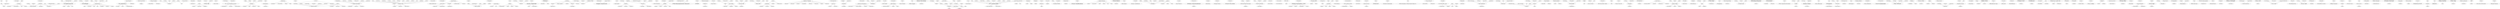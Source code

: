 strict graph "" {
	node [label="\N"];
	1771	 [fontsize=12,
		height=0.19444444444444445,
		label="b'Rush'",
		level=5,
		weight=423045,
		width=0.375];
	166	 [fontsize=12,
		height=0.19444444444444445,
		label="b'Asia'",
		level=5,
		weight=151714,
		width=0.3194444444444444];
	1771 -- 166;
	2313	 [fontsize=12,
		height=0.19444444444444445,
		label="b'Three Dog\\nNight'",
		level=5,
		weight=211350,
		width=1.25];
	441	 [fontsize=20,
		height=0.3194444444444444,
		label="b'Chicago'",
		level=3,
		weight=341644,
		width=1.0277777777777777];
	2313 -- 441;
	940	 [fontsize=12,
		height=0.19444444444444445,
		label="b'H\xc3\xa5kan Hellstr\xc3\xb6m'",
		level=5,
		weight=120853,
		width=1.1666666666666667];
	129	 [fontsize=12,
		height=0.19444444444444445,
		label="b'Anna Ternheim'",
		level=5,
		weight=189732,
		width=1.0694444444444444];
	940 -- 129;
	660	 [fontsize=12,
		height=0.19444444444444445,
		label="b'dredg'",
		level=5,
		weight=243148,
		width=0.4166666666666667];
	139	 [fontsize=30,
		height=0.4722222222222222,
		label="b'A Perfect\\nCircle'",
		level=1,
		weight=766161,
		width=3.138888888888889];
	660 -- 139;
	776	 [fontsize=12,
		height=0.19444444444444445,
		label="b'Fear Factory'",
		level=5,
		weight=307880,
		width=0.9027777777777778];
	469	 [fontsize=30,
		height=0.4722222222222222,
		label="b'Clawfinger'",
		level=1,
		weight=141198,
		width=1.9722222222222223];
	776 -- 469;
	727	 [fontsize=12,
		height=0.19444444444444445,
		label="b'Enigma'",
		level=5,
		weight=522554,
		width=0.5416666666666666];
	99	 [fontsize=20,
		height=0.3194444444444444,
		label="b'Amethystium'",
		level=3,
		weight=175106,
		width=1.6111111111111112];
	727 -- 99;
	1152	 [fontsize=12,
		height=0.19444444444444445,
		label="b'Karunesh'",
		level=5,
		weight=142469,
		width=0.6805555555555556];
	1152 -- 99;
	1660	 [fontsize=12,
		height=0.19444444444444445,
		label="b'Pretty Girls\\nMake Graves'",
		level=5,
		weight=167678,
		width=1.8472222222222223];
	1677	 [fontsize=30,
		height=0.4722222222222222,
		label="b'Q and\\nNot U'",
		level=1,
		weight=112957,
		width=2.5555555555555554];
	1660 -- 1677;
	294	 [fontsize=12,
		height=0.19444444444444445,
		label="b'Blonde Redhead'",
		level=5,
		weight=405217,
		width=1.1805555555555556];
	1660 -- 294;
	720	 [fontsize=12,
		height=0.19444444444444445,
		label="b'Emily Haines & the\\nSoft Skeleton'",
		level=5,
		weight=139867,
		width=2.388888888888889];
	693	 [fontsize=20,
		height=0.3194444444444444,
		label="b'Eisley'",
		level=3,
		weight=244923,
		width=0.75];
	720 -- 693;
	156	 [fontsize=20,
		height=0.3194444444444444,
		label="b'Armor for\\nSleep'",
		level=3,
		weight=281710,
		width=2.111111111111111];
	2124	 [fontsize=12,
		height=0.19444444444444445,
		label="b'The Early\\nNovember'",
		level=5,
		weight=238246,
		width=1.5416666666666667];
	156 -- 2124;
	340	 [fontsize=12,
		height=0.19444444444444445,
		label="b'Boys Night\\nOut'",
		level=5,
		weight=117988,
		width=1.1527777777777777];
	156 -- 340;
	1573	 [fontsize=12,
		height=0.19444444444444445,
		label="b'Orson'",
		level=5,
		weight=197616,
		width=0.4444444444444444];
	174	 [fontsize=20,
		height=0.3194444444444444,
		label="b'Athlete'",
		level=3,
		weight=487805,
		width=0.875];
	1573 -- 174;
	135	 [fontsize=12,
		height=0.19444444444444445,
		label="b'Anthony Hamilton'",
		level=5,
		weight=116381,
		width=1.25];
	1001	 [fontsize=20,
		height=0.3194444444444444,
		label="b'India.Arie'",
		level=3,
		weight=272268,
		width=1.1805555555555556];
	135 -- 1001;
	1752	 [fontsize=12,
		height=0.19444444444444445,
		label="b'Roger Sanchez'",
		level=5,
		weight=193698,
		width=1.0972222222222223];
	192	 [fontsize=15,
		height=0.2361111111111111,
		label="b'Axwell'",
		level=4,
		weight=126810,
		width=0.5972222222222222];
	1752 -- 192;
	1228	 [fontsize=12,
		height=0.19444444444444445,
		label="b'Larrikin Love'",
		level=5,
		weight=116190,
		width=0.9027777777777778];
	2339	 [fontsize=30,
		height=0.4722222222222222,
		label="b'Tom Vek'",
		level=1,
		weight=132242,
		width=1.6805555555555556];
	1228 -- 2339;
	1490	 [fontsize=12,
		height=0.19444444444444445,
		label="b'Nada Surf'",
		level=5,
		weight=502496,
		width=0.7222222222222222];
	240	 [fontsize=20,
		height=0.3194444444444444,
		label="b'Ben Kweller'",
		level=3,
		weight=377399,
		width=1.4861111111111112];
	1490 -- 240;
	2059	 [fontsize=12,
		height=0.19444444444444445,
		label="b'The Beautiful\\nGirls'",
		level=5,
		weight=105314,
		width=1.375];
	841	 [fontsize=25,
		height=0.3888888888888889,
		label="b'G. Love &\\nSpecial Sauce'",
		level=2,
		weight=192410,
		width=4.055555555555555];
	2059 -- 841;
	484	 [fontsize=12,
		height=0.19444444444444445,
		label="b'Coldplay'",
		level=5,
		weight=2251030,
		width=0.625];
	1474	 [fontsize=25,
		height=0.3888888888888889,
		label="b'Muse'",
		level=2,
		weight=1629255,
		width=0.8611111111111112];
	484 -- 1474;
	1149	 [fontsize=12,
		height=0.19444444444444445,
		label="b'Kamelot'",
		level=5,
		weight=216233,
		width=0.5833333333333334];
	141	 [fontsize=20,
		height=0.3194444444444444,
		label="b'Apocalyptica'",
		level=3,
		weight=528633,
		width=1.5833333333333333];
	1149 -- 141;
	595	 [fontsize=20,
		height=0.3194444444444444,
		label="b'Destroyer'",
		level=3,
		weight=174672,
		width=1.2083333333333333];
	1984	 [fontsize=12,
		height=0.19444444444444445,
		label="b'Sunset Rubdown'",
		level=5,
		weight=117490,
		width=1.2083333333333333];
	595 -- 1984;
	2133	 [fontsize=12,
		height=0.19444444444444445,
		label="b'The Fiery\\nFurnaces'",
		level=5,
		weight=279879,
		width=1.4583333333333333];
	595 -- 2133;
	1614	 [fontsize=12,
		height=0.19444444444444445,
		label="b'Pavement'",
		level=5,
		weight=464010,
		width=0.7222222222222222];
	595 -- 1614;
	1014	 [fontsize=12,
		height=0.19444444444444445,
		label="b'Islands'",
		level=5,
		weight=224987,
		width=0.5];
	595 -- 1014;
	847	 [fontsize=12,
		height=0.19444444444444445,
		label="b'Gal Costa'",
		level=5,
		weight=124207,
		width=0.7083333333333334];
	171	 [fontsize=12,
		height=0.19444444444444445,
		label="b'Astrud Gilberto'",
		level=5,
		weight=230331,
		width=1.0555555555555556];
	847 -- 171;
	1689	 [fontsize=12,
		height=0.19444444444444445,
		label="b'Rage Against\\nthe Machine'",
		level=5,
		weight=1145249,
		width=1.9305555555555556];
	1689 -- 139;
	231	 [fontsize=12,
		height=0.19444444444444445,
		label="b'Beirut'",
		level=5,
		weight=360793,
		width=0.4166666666666667];
	114	 [fontsize=20,
		height=0.3194444444444444,
		label="b'Andrew Bird'",
		level=3,
		weight=483747,
		width=1.5138888888888888];
	231 -- 114;
	154	 [fontsize=12,
		height=0.19444444444444445,
		label="b'Armand van\\nHelden'",
		level=5,
		weight=322114,
		width=1.4861111111111112];
	781	 [fontsize=20,
		height=0.3194444444444444,
		label="b'Felix da\\nHousecat'",
		level=3,
		weight=288981,
		width=2.388888888888889];
	154 -- 781;
	1291	 [fontsize=12,
		height=0.19444444444444445,
		label="b'Los Rodr\xc3\xadguez'",
		level=5,
		weight=102724,
		width=1.0277777777777777];
	1042	 [fontsize=15,
		height=0.2361111111111111,
		label="b'Jarabe de\\nPalo'",
		level=4,
		weight=173446,
		width=1.4861111111111112];
	1291 -- 1042;
	133	 [fontsize=12,
		height=0.19444444444444445,
		label="b'Annihilator'",
		level=5,
		weight=135211,
		width=0.75];
	136	 [fontsize=12,
		height=0.19444444444444445,
		label="b'Anthrax'",
		level=5,
		weight=310236,
		width=0.5555555555555556];
	133 -- 136;
	2382	 [fontsize=20,
		height=0.3194444444444444,
		label="b'Underoath'",
		level=3,
		weight=329693,
		width=1.3055555555555556];
	563	 [fontsize=12,
		height=0.19444444444444445,
		label="b'Dead Poetic'",
		level=5,
		weight=110793,
		width=0.8611111111111112];
	2382 -- 563;
	158	 [fontsize=12,
		height=0.19444444444444445,
		label="b'Arrested Development'",
		level=5,
		weight=110348,
		width=1.5694444444444444];
	178	 [fontsize=12,
		height=0.19444444444444445,
		label="b'A Tribe\\nCalled Quest'",
		level=5,
		weight=382956,
		width=1.5277777777777777];
	158 -- 178;
	582	 [fontsize=12,
		height=0.19444444444444445,
		label="b'De La\\nSoul'",
		level=5,
		weight=334174,
		width=0.875];
	158 -- 582;
	917	 [fontsize=12,
		height=0.19444444444444445,
		label="b'Guru'",
		level=5,
		weight=125171,
		width=0.3611111111111111];
	158 -- 917;
	125	 [fontsize=15,
		height=0.2361111111111111,
		label="b'Anita Baker'",
		level=4,
		weight=106558,
		width=1.0555555555555556];
	1495	 [fontsize=12,
		height=0.19444444444444445,
		label="b'Natalie Cole'",
		level=5,
		weight=176528,
		width=0.8611111111111112];
	125 -- 1495;
	1181	 [fontsize=12,
		height=0.19444444444444445,
		label="b'Keri Hilson'",
		level=5,
		weight=102343,
		width=0.7638888888888888];
	1143	 [fontsize=30,
		height=0.4722222222222222,
		label="b'Justin Timberlake'",
		level=1,
		weight=972050,
		width=3.2777777777777777];
	1181 -- 1143;
	715	 [fontsize=12,
		height=0.19444444444444445,
		label="b'Embrace'",
		level=5,
		weight=296064,
		width=0.6388888888888888];
	162	 [fontsize=12,
		height=0.19444444444444445,
		label="b'Ash'",
		level=5,
		weight=321421,
		width=0.2777777777777778];
	715 -- 162;
	715 -- 174;
	1448	 [fontsize=30,
		height=0.4722222222222222,
		label="b'Monica'",
		level=1,
		weight=154430,
		width=1.3472222222222223];
	2446	 [fontsize=12,
		height=0.19444444444444445,
		label="b'Whitney Houston'",
		level=5,
		weight=456802,
		width=1.2083333333333333];
	1448 -- 2446;
	437	 [fontsize=12,
		height=0.19444444444444445,
		label="b'Cherish'",
		level=5,
		weight=102774,
		width=0.5555555555555556];
	1448 -- 437;
	117	 [fontsize=12,
		height=0.19444444444444445,
		label="b'Andy Williams'",
		level=5,
		weight=164770,
		width=1.0];
	270	 [fontsize=12,
		height=0.19444444444444445,
		label="b'Bing Crosby'",
		level=5,
		weight=238683,
		width=0.8611111111111112];
	117 -- 270;
	211	 [fontsize=20,
		height=0.3194444444444444,
		label="b'Barry Manilow'",
		level=3,
		weight=149528,
		width=1.7638888888888888];
	117 -- 211;
	350	 [fontsize=12,
		height=0.19444444444444445,
		label="b'Brenda Lee'",
		level=5,
		weight=147329,
		width=0.8194444444444444];
	117 -- 350;
	565	 [fontsize=12,
		height=0.19444444444444445,
		label="b'Dean Martin'",
		level=5,
		weight=353835,
		width=0.8611111111111112];
	117 -- 565;
	1625	 [fontsize=12,
		height=0.19444444444444445,
		label="b'Perry Como'",
		level=5,
		weight=156087,
		width=0.8472222222222222];
	117 -- 1625;
	816	 [fontsize=12,
		height=0.19444444444444445,
		label="b'Fran\xc3\xa7oise Hardy'",
		level=5,
		weight=139451,
		width=1.1666666666666667];
	145	 [fontsize=12,
		height=0.19444444444444445,
		label="b'April March'",
		level=5,
		weight=122981,
		width=0.8055555555555556];
	816 -- 145;
	2003	 [fontsize=12,
		height=0.19444444444444445,
		label="b'Taking Back\\nSunday'",
		level=5,
		weight=597935,
		width=1.5277777777777777];
	119	 [fontsize=30,
		height=0.4722222222222222,
		label="b'Angels &\\nAirwaves'",
		level=1,
		weight=263925,
		width=3.7083333333333335];
	2003 -- 119;
	1372	 [fontsize=12,
		height=0.19444444444444445,
		label="b'Maxwell'",
		level=5,
		weight=124801,
		width=0.5833333333333334];
	1097	 [fontsize=20,
		height=0.3194444444444444,
		label="b'John Legend'",
		level=3,
		weight=420828,
		width=1.6111111111111112];
	1372 -- 1097;
	407	 [fontsize=12,
		height=0.19444444444444445,
		label="b'Carmen McRae'",
		level=5,
		weight=115481,
		width=1.125];
	126	 [fontsize=12,
		height=0.19444444444444445,
		label="b\"Anita O'Day\"",
		level=5,
		weight=122716,
		width=0.8333333333333334];
	407 -- 126;
	2071	 [fontsize=12,
		height=0.19444444444444445,
		label="b'The Blow'",
		level=5,
		weight=163255,
		width=0.6666666666666666];
	2191	 [fontsize=20,
		height=0.3194444444444444,
		label="b'The Microphones'",
		level=3,
		weight=209964,
		width=2.1527777777777777];
	2071 -- 2191;
	2224	 [fontsize=12,
		height=0.19444444444444445,
		label="b'The Radio\\nDept.'",
		level=5,
		weight=188633,
		width=1.2361111111111112];
	1313	 [fontsize=25,
		height=0.3888888888888889,
		label="b'M83'",
		level=2,
		weight=493679,
		width=0.6805555555555556];
	2224 -- 1313;
	280	 [fontsize=12,
		height=0.19444444444444445,
		label="b'Black Rebel\\nMotorcycle Club'",
		level=5,
		weight=475872,
		width=2.0972222222222223];
	2081	 [fontsize=30,
		height=0.4722222222222222,
		label="b'The Brian\\nJonestown Massacre'",
		level=1,
		weight=130555,
		width=6.069444444444445];
	280 -- 2081;
	553	 [fontsize=12,
		height=0.19444444444444445,
		label="b'David Arkenstone'",
		level=5,
		weight=146659,
		width=1.2361111111111112];
	553 -- 99;
	1424	 [fontsize=12,
		height=0.19444444444444445,
		label="b'Millencolin'",
		level=5,
		weight=314248,
		width=0.7361111111111112];
	1479	 [fontsize=30,
		height=0.4722222222222222,
		label="b'MxPx'",
		level=1,
		weight=284328,
		width=1.0416666666666667];
	1424 -- 1479;
	1684	 [fontsize=20,
		height=0.3194444444444444,
		label="b'Rachael Yamagata'",
		level=3,
		weight=348857,
		width=2.375];
	718	 [fontsize=12,
		height=0.19444444444444445,
		label="b'Emiliana Torrini'",
		level=5,
		weight=393116,
		width=1.0694444444444444];
	1684 -- 718;
	2294	 [fontsize=12,
		height=0.19444444444444445,
		label="b'The Wreckers'",
		level=5,
		weight=105282,
		width=0.9861111111111112];
	128	 [fontsize=20,
		height=0.3194444444444444,
		label="b'Anna Nalick'",
		level=3,
		weight=305049,
		width=1.4861111111111112];
	2294 -- 128;
	1998	 [fontsize=12,
		height=0.19444444444444445,
		label="b'Symphony X'",
		level=5,
		weight=148644,
		width=0.9027777777777778];
	121	 [fontsize=12,
		height=0.19444444444444445,
		label="b'Angra'",
		level=5,
		weight=146859,
		width=0.4305555555555556];
	1998 -- 121;
	112	 [fontsize=12,
		height=0.19444444444444445,
		label="b'Andr\xc3\xa9s Calamaro'",
		level=5,
		weight=127700,
		width=1.2361111111111112];
	112 -- 1042;
	173	 [fontsize=12,
		height=0.19444444444444445,
		label="b'Aterciopelados'",
		level=5,
		weight=118348,
		width=1.0416666666666667];
	112 -- 173;
	1289	 [fontsize=12,
		height=0.19444444444444445,
		label="b'Los Fabulosos\\nCadillacs'",
		level=5,
		weight=186279,
		width=1.7916666666666667];
	112 -- 1289;
	1892	 [fontsize=12,
		height=0.19444444444444445,
		label="b'Soda Stereo'",
		level=5,
		weight=132081,
		width=0.8888888888888888];
	112 -- 1892;
	1069	 [fontsize=12,
		height=0.19444444444444445,
		label="b'Jill Scott'",
		level=5,
		weight=233196,
		width=0.5833333333333334];
	1236	 [fontsize=25,
		height=0.3888888888888889,
		label="b'Lauryn Hill'",
		level=2,
		weight=406920,
		width=1.6527777777777777];
	1069 -- 1236;
	1557	 [fontsize=12,
		height=0.19444444444444445,
		label="b'Oh No!\\nOh My!'",
		level=5,
		weight=100408,
		width=1.1527777777777777];
	271	 [fontsize=20,
		height=0.3194444444444444,
		label="b'Bishop Allen'",
		level=3,
		weight=118515,
		width=1.5555555555555556];
	1557 -- 271;
	695	 [fontsize=12,
		height=0.19444444444444445,
		label="b'Elbow'",
		level=5,
		weight=425130,
		width=0.4444444444444444];
	147	 [fontsize=20,
		height=0.3194444444444444,
		label="b'Aqualung'",
		level=3,
		weight=452138,
		width=1.1805555555555556];
	695 -- 147;
	1065	 [fontsize=25,
		height=0.3888888888888889,
		label="b'Jessica Simpson'",
		level=2,
		weight=298868,
		width=2.611111111111111];
	1058	 [fontsize=12,
		height=0.19444444444444445,
		label="b'Jennifer Lopez'",
		level=5,
		weight=570845,
		width=1.0416666666666667];
	1065 -- 1058;
	586	 [fontsize=12,
		height=0.19444444444444445,
		label="b'Delta Goodrem'",
		level=5,
		weight=210939,
		width=1.0833333333333333];
	1065 -- 586;
	1595	 [fontsize=12,
		height=0.19444444444444445,
		label="b'Paris Hilton'",
		level=5,
		weight=208320,
		width=0.8055555555555556];
	1065 -- 1595;
	456	 [fontsize=12,
		height=0.19444444444444445,
		label="b'Christina Aguilera'",
		level=5,
		weight=947487,
		width=1.2361111111111112];
	1065 -- 456;
	1792	 [fontsize=12,
		height=0.19444444444444445,
		label="b'Sarah Connor'",
		level=5,
		weight=121431,
		width=0.9861111111111112];
	1065 -- 1792;
	1174	 [fontsize=12,
		height=0.19444444444444445,
		label="b'Kelly Osbourne'",
		level=5,
		weight=114804,
		width=1.0833333333333333];
	1065 -- 1174;
	108	 [fontsize=12,
		height=0.19444444444444445,
		label="b'Anastacia'",
		level=5,
		weight=391929,
		width=0.6944444444444444];
	1065 -- 108;
	358	 [fontsize=12,
		height=0.19444444444444445,
		label="b'Britney Spears'",
		level=5,
		weight=1022718,
		width=1.0416666666666667];
	1065 -- 358;
	2109	 [fontsize=12,
		height=0.19444444444444445,
		label="b'The Dave\\nBrubeck Quartet'",
		level=5,
		weight=200121,
		width=1.9722222222222223];
	443	 [fontsize=15,
		height=0.2361111111111111,
		label="b'Chick Corea'",
		level=4,
		weight=166943,
		width=1.125];
	2109 -- 443;
	1667	 [fontsize=12,
		height=0.19444444444444445,
		label="b'Propagandhi'",
		level=5,
		weight=127524,
		width=0.9027777777777778];
	137	 [fontsize=20,
		height=0.3194444444444444,
		label="b'Anti-Flag'",
		level=3,
		weight=336794,
		width=1.125];
	1667 -- 137;
	1903	 [fontsize=12,
		height=0.19444444444444445,
		label="b'Sondre Lerche'",
		level=5,
		weight=210456,
		width=1.0416666666666667];
	1903 -- 114;
	982	 [fontsize=12,
		height=0.19444444444444445,
		label="b'I Am\\nKloot'",
		level=5,
		weight=161160,
		width=0.8055555555555556];
	982 -- 174;
	234	 [fontsize=12,
		height=0.19444444444444445,
		label="b'Belle and\\nSebastian'",
		level=5,
		weight=830911,
		width=1.4861111111111112];
	2077	 [fontsize=20,
		height=0.3194444444444444,
		label="b'The Boy Least\\nLikely To'",
		level=3,
		weight=193239,
		width=3.138888888888889];
	234 -- 2077;
	1902	 [fontsize=12,
		height=0.19444444444444445,
		label="b'Sonata Arctica'",
		level=5,
		weight=349647,
		width=1.0138888888888888];
	141 -- 1902;
	1446	 [fontsize=12,
		height=0.19444444444444445,
		label="b'Moloko'",
		level=5,
		weight=602757,
		width=0.5138888888888888];
	889	 [fontsize=20,
		height=0.3194444444444444,
		label="b'Goldfrapp'",
		level=3,
		weight=906439,
		width=1.2222222222222223];
	1446 -- 889;
	281	 [fontsize=20,
		height=0.3194444444444444,
		label="b'Black Sabbath'",
		level=3,
		weight=875812,
		width=1.7916666666666667];
	136 -- 281;
	921	 [fontsize=12,
		height=0.19444444444444445,
		label="b'Gwen Stefani'",
		level=5,
		weight=827112,
		width=0.9583333333333334];
	1538	 [fontsize=25,
		height=0.3888888888888889,
		label="b'No Doubt'",
		level=2,
		weight=910959,
		width=1.4722222222222223];
	921 -- 1538;
	1354	 [fontsize=12,
		height=0.19444444444444445,
		label="b'Martina Topley-Bird'",
		level=5,
		weight=188421,
		width=1.3472222222222223];
	966	 [fontsize=20,
		height=0.3194444444444444,
		label="b'Hooverphonic'",
		level=3,
		weight=505670,
		width=1.7222222222222223];
	1354 -- 966;
	2153	 [fontsize=12,
		height=0.19444444444444445,
		label="b'The Hives'",
		level=5,
		weight=696320,
		width=0.7222222222222222];
	152	 [fontsize=20,
		height=0.3194444444444444,
		label="b'Arctic Monkeys'",
		level=3,
		weight=1120718,
		width=1.8888888888888888];
	2153 -- 152;
	653	 [fontsize=12,
		height=0.19444444444444445,
		label="b'Doves'",
		level=5,
		weight=545680,
		width=0.4583333333333333];
	653 -- 174;
	702	 [fontsize=12,
		height=0.19444444444444445,
		label="b'Elis Regina'",
		level=5,
		weight=148727,
		width=0.8055555555555556];
	134	 [fontsize=12,
		height=0.19444444444444445,
		label="b'Ant\xc3\xb4nio Carlos\\nJobim'",
		level=5,
		weight=209413,
		width=1.5833333333333333];
	702 -- 134;
	2360	 [fontsize=12,
		height=0.19444444444444445,
		label="b'Tricky'",
		level=5,
		weight=506353,
		width=0.4166666666666667];
	1710	 [fontsize=25,
		height=0.3888888888888889,
		label="b'Red Snapper'",
		level=2,
		weight=189162,
		width=2.0555555555555554];
	2360 -- 1710;
	1064	 [fontsize=30,
		height=0.4722222222222222,
		label="b'Jesse McCartney'",
		level=1,
		weight=202719,
		width=3.2222222222222223];
	1773	 [fontsize=12,
		height=0.19444444444444445,
		label="b'Ryan Cabrera'",
		level=5,
		weight=152977,
		width=0.9861111111111112];
	1064 -- 1773;
	1421	 [fontsize=12,
		height=0.19444444444444445,
		label="b'Miles Davis'",
		level=5,
		weight=609610,
		width=0.8055555555555556];
	443 -- 1421;
	2430	 [fontsize=12,
		height=0.19444444444444445,
		label="b'Wayne Shorter'",
		level=5,
		weight=137098,
		width=1.0555555555555556];
	443 -- 2430;
	1485	 [fontsize=12,
		height=0.19444444444444445,
		label="b'My Dying\\nBride'",
		level=5,
		weight=150660,
		width=1.1666666666666667];
	103	 [fontsize=12,
		height=0.19444444444444445,
		label="b'Amorphis'",
		level=5,
		weight=206114,
		width=0.6805555555555556];
	1485 -- 103;
	1976	 [fontsize=12,
		height=0.19444444444444445,
		label="b'Sufjan Stevens'",
		level=5,
		weight=772295,
		width=1.0694444444444444];
	1976 -- 114;
	1991	 [fontsize=12,
		height=0.19444444444444445,
		label="b'Survivor'",
		level=5,
		weight=271744,
		width=0.5833333333333334];
	1110	 [fontsize=20,
		height=0.3194444444444444,
		label="b'Jon Bon\\nJovi'",
		level=3,
		weight=147886,
		width=1.75];
	1991 -- 1110;
	227	 [fontsize=12,
		height=0.19444444444444445,
		label="b'Beck'",
		level=5,
		weight=1362673,
		width=0.3611111111111111];
	2369	 [fontsize=30,
		height=0.4722222222222222,
		label="b'TV on\\nthe Radio'",
		level=1,
		weight=590113,
		width=3.25];
	227 -- 2369;
	187	 [fontsize=20,
		height=0.3194444444444444,
		label="b'Autechre'",
		level=3,
		weight=269071,
		width=1.125];
	157	 [fontsize=12,
		height=0.19444444444444445,
		label="b'Arovane'",
		level=5,
		weight=120077,
		width=0.5972222222222222];
	187 -- 157;
	144	 [fontsize=12,
		height=0.19444444444444445,
		label="b'Apparat'",
		level=5,
		weight=158464,
		width=0.5555555555555556];
	187 -- 144;
	1251	 [fontsize=12,
		height=0.19444444444444445,
		label="b'Les Savy\\nFav'",
		level=5,
		weight=154937,
		width=1.0555555555555556];
	1677 -- 1251;
	517	 [fontsize=12,
		height=0.19444444444444445,
		label="b'Cursive'",
		level=5,
		weight=306166,
		width=0.5416666666666666];
	1677 -- 517;
	2115	 [fontsize=12,
		height=0.19444444444444445,
		label="b'The Dismemberment\\nPlan'",
		level=5,
		weight=122919,
		width=1.9305555555555556];
	1677 -- 2115;
	1960	 [fontsize=12,
		height=0.19444444444444445,
		label="b'Stina Nordenstam'",
		level=5,
		weight=178962,
		width=1.2638888888888888];
	1908	 [fontsize=12,
		height=0.19444444444444445,
		label="b'Sophie Zelmani'",
		level=5,
		weight=115985,
		width=1.0972222222222223];
	1960 -- 1908;
	1690	 [fontsize=20,
		height=0.3194444444444444,
		label="b'Rainbow'",
		level=3,
		weight=309223,
		width=1.0833333333333333];
	810	 [fontsize=12,
		height=0.19444444444444445,
		label="b'Foreigner'",
		level=5,
		weight=450712,
		width=0.6805555555555556];
	1690 -- 810;
	2362	 [fontsize=12,
		height=0.19444444444444445,
		label="b'Tristan Prettyman'",
		level=5,
		weight=153970,
		width=1.2361111111111112];
	2362 -- 841;
	1967	 [fontsize=12,
		height=0.19444444444444445,
		label="b'Stratovarius'",
		level=5,
		weight=243615,
		width=0.8472222222222222];
	1335	 [fontsize=20,
		height=0.3194444444444444,
		label="b'Manowar'",
		level=3,
		weight=287888,
		width=1.1527777777777777];
	1967 -- 1335;
	731	 [fontsize=12,
		height=0.19444444444444445,
		label="b'Ensiferum'",
		level=5,
		weight=181637,
		width=0.7222222222222222];
	101	 [fontsize=12,
		height=0.19444444444444445,
		label="b'Amon Amarth'",
		level=5,
		weight=224808,
		width=0.9722222222222222];
	731 -- 101;
	1462	 [fontsize=12,
		height=0.19444444444444445,
		label="b'Mouse on\\nMars'",
		level=5,
		weight=126724,
		width=1.1805555555555556];
	1255	 [fontsize=25,
		height=0.3888888888888889,
		label="b'LFO'",
		level=2,
		weight=133520,
		width=0.6805555555555556];
	1462 -- 1255;
	989	 [fontsize=12,
		height=0.19444444444444445,
		label="b'Idlewild'",
		level=5,
		weight=201974,
		width=0.5277777777777778];
	827	 [fontsize=20,
		height=0.3194444444444444,
		label="b'Frightened Rabbit'",
		level=3,
		weight=100186,
		width=2.2083333333333335];
	989 -- 827;
	1129	 [fontsize=20,
		height=0.3194444444444444,
		label="b'Judas Priest'",
		level=3,
		weight=490388,
		width=1.5416666666666667];
	848	 [fontsize=12,
		height=0.19444444444444445,
		label="b'Gamma Ray'",
		level=5,
		weight=166071,
		width=0.9027777777777778];
	1129 -- 848;
	1471	 [fontsize=12,
		height=0.19444444444444445,
		label="b'Mudvayne'",
		level=5,
		weight=390050,
		width=0.7361111111111112];
	1804	 [fontsize=30,
		height=0.4722222222222222,
		label="b'Scars On\\nBroadway'",
		level=1,
		weight=111533,
		width=3.9444444444444446];
	1471 -- 1804;
	124	 [fontsize=20,
		height=0.3194444444444444,
		label="b'Animal Collective'",
		level=3,
		weight=467779,
		width=2.138888888888889];
	479	 [fontsize=12,
		height=0.19444444444444445,
		label="b'CocoRosie'",
		level=5,
		weight=403429,
		width=0.7777777777777778];
	124 -- 479;
	1114	 [fontsize=12,
		height=0.19444444444444445,
		label="b'Jonny Greenwood'",
		level=5,
		weight=131344,
		width=1.2916666666666667];
	124 -- 1114;
	403	 [fontsize=12,
		height=0.19444444444444445,
		label="b'Caribou'",
		level=5,
		weight=214318,
		width=0.5555555555555556];
	124 -- 403;
	576	 [fontsize=12,
		height=0.19444444444444445,
		label="b'Deerhoof'",
		level=5,
		weight=274641,
		width=0.6527777777777778];
	124 -- 576;
	1256	 [fontsize=12,
		height=0.19444444444444445,
		label="b'Liars'",
		level=5,
		weight=186567,
		width=0.3472222222222222];
	124 -- 1256;
	2467	 [fontsize=12,
		height=0.19444444444444445,
		label="b'Xiu Xiu'",
		level=5,
		weight=244767,
		width=0.5];
	124 -- 2467;
	554	 [fontsize=30,
		height=0.4722222222222222,
		label="b'David Byrne'",
		level=1,
		weight=155448,
		width=2.2777777777777777];
	1630	 [fontsize=12,
		height=0.19444444444444445,
		label="b'Peter Gabriel'",
		level=5,
		weight=552607,
		width=0.9305555555555556];
	554 -- 1630;
	413	 [fontsize=12,
		height=0.19444444444444445,
		label="b'Cascada'",
		level=5,
		weight=422222,
		width=0.6388888888888888];
	633	 [fontsize=25,
		height=0.3888888888888889,
		label="b'DJ Sammy'",
		level=2,
		weight=208956,
		width=1.7083333333333333];
	413 -- 633;
	1609	 [fontsize=12,
		height=0.19444444444444445,
		label="b'Paul Oakenfold'",
		level=5,
		weight=431254,
		width=1.0833333333333333];
	155	 [fontsize=25,
		height=0.3888888888888889,
		label="b'Armin van\\nBuuren'",
		level=2,
		weight=272579,
		width=2.986111111111111];
	1609 -- 155;
	1243	 [fontsize=12,
		height=0.19444444444444445,
		label="b'Leftfield'",
		level=5,
		weight=365785,
		width=0.5555555555555556];
	1571	 [fontsize=25,
		height=0.3888888888888889,
		label="b'Orbital'",
		level=2,
		weight=413940,
		width=1.0277777777777777];
	1243 -- 1571;
	1280	 [fontsize=12,
		height=0.19444444444444445,
		label="b'Lizz Wright'",
		level=5,
		weight=117629,
		width=0.7777777777777778];
	107	 [fontsize=20,
		height=0.3194444444444444,
		label="b'Amy Winehouse'",
		level=3,
		weight=1006978,
		width=2.0277777777777777];
	1280 -- 107;
	567	 [fontsize=12,
		height=0.19444444444444445,
		label="b'Death Cab\\nfor Cutie'",
		level=5,
		weight=1315656,
		width=1.4861111111111112];
	1460	 [fontsize=30,
		height=0.4722222222222222,
		label="b'Motion City\\nSoundtrack'",
		level=1,
		weight=388212,
		width=4.541666666666667];
	567 -- 1460;
	2378	 [fontsize=12,
		height=0.19444444444444445,
		label="b'Ugly Kid\\nJoe'",
		level=5,
		weight=136945,
		width=0.9722222222222222];
	1186	 [fontsize=25,
		height=0.3888888888888889,
		label="b'Kid Rock'",
		level=2,
		weight=260243,
		width=1.4027777777777777];
	2378 -- 1186;
	400	 [fontsize=12,
		height=0.19444444444444445,
		label="b'Cannonball Adderley'",
		level=5,
		weight=161014,
		width=1.4583333333333333];
	1935	 [fontsize=12,
		height=0.19444444444444445,
		label="b'Stan Getz'",
		level=5,
		weight=206505,
		width=0.7083333333333334];
	400 -- 1935;
	159	 [fontsize=12,
		height=0.19444444444444445,
		label="b'Art Blakey & The\\nJazz Messengers'",
		level=5,
		weight=105787,
		width=2.5416666666666665];
	400 -- 159;
	1173	 [fontsize=12,
		height=0.19444444444444445,
		label="b'Kelly Clarkson'",
		level=5,
		weight=841862,
		width=1.0138888888888888];
	1331	 [fontsize=25,
		height=0.3888888888888889,
		label="b'Mandy Moore'",
		level=2,
		weight=281127,
		width=2.125];
	1173 -- 1331;
	421	 [fontsize=12,
		height=0.19444444444444445,
		label="b'C\xc3\xa9line Dion'",
		level=5,
		weight=486842,
		width=0.8194444444444444];
	1793	 [fontsize=30,
		height=0.4722222222222222,
		label="b'Sarah McLachlan'",
		level=1,
		weight=691754,
		width=3.25];
	421 -- 1793;
	1139	 [fontsize=12,
		height=0.19444444444444445,
		label="b'Jurassic 5'",
		level=5,
		weight=340808,
		width=0.7083333333333334];
	587	 [fontsize=20,
		height=0.3194444444444444,
		label="b'Del tha\\nFunkee Homosapien'",
		level=3,
		weight=136831,
		width=3.6805555555555554];
	1139 -- 587;
	2318	 [fontsize=12,
		height=0.19444444444444445,
		label="b'Tiamat'",
		level=5,
		weight=159323,
		width=0.4861111111111111];
	2051	 [fontsize=20,
		height=0.3194444444444444,
		label="b'Theatre of\\nTragedy'",
		level=3,
		weight=182832,
		width=2.5277777777777777];
	2318 -- 2051;
	1972	 [fontsize=12,
		height=0.19444444444444445,
		label="b'Styx'",
		level=5,
		weight=338729,
		width=0.3194444444444444];
	1380	 [fontsize=20,
		height=0.3194444444444444,
		label="b'Meat Loaf'",
		level=3,
		weight=303221,
		width=1.2361111111111112];
	1972 -- 1380;
	1760	 [fontsize=12,
		height=0.19444444444444445,
		label="b'Rosemary Clooney'",
		level=5,
		weight=126624,
		width=1.3472222222222223];
	270 -- 1760;
	1523	 [fontsize=15,
		height=0.2361111111111111,
		label="b'Nick Drake'",
		level=4,
		weight=657487,
		width=1.0];
	322	 [fontsize=12,
		height=0.19444444444444445,
		label="b\"Bonnie 'Prince'\\nBilly\"",
		level=5,
		weight=301843,
		width=1.4444444444444444];
	1523 -- 322;
	1820	 [fontsize=15,
		height=0.2361111111111111,
		label="b'Secret Machines'",
		level=4,
		weight=139385,
		width=1.5277777777777777];
	2097	 [fontsize=12,
		height=0.19444444444444445,
		label="b'The Cooper\\nTemple Clause'",
		level=5,
		weight=163583,
		width=2.013888888888889];
	1820 -- 2097;
	658	 [fontsize=25,
		height=0.3888888888888889,
		label="b'Dr. Dre'",
		level=2,
		weight=488822,
		width=1.125];
	833	 [fontsize=12,
		height=0.19444444444444445,
		label="b'Fugees'",
		level=5,
		weight=398029,
		width=0.5416666666666666];
	658 -- 833;
	148	 [fontsize=12,
		height=0.19444444444444445,
		label="b'Arcade Fire'",
		level=5,
		weight=483352,
		width=0.8194444444444444];
	148 -- 2369;
	1668	 [fontsize=12,
		height=0.19444444444444445,
		label="b'Propellerheads'",
		level=5,
		weight=274296,
		width=1.0694444444444444];
	1668 -- 1571;
	817	 [fontsize=12,
		height=0.19444444444444445,
		label="b'France Gall'",
		level=5,
		weight=110276,
		width=0.8194444444444444];
	817 -- 145;
	2334	 [fontsize=12,
		height=0.19444444444444445,
		label="b'Tokyo Police\\nClub'",
		level=5,
		weight=258878,
		width=1.3472222222222223];
	568	 [fontsize=30,
		height=0.4722222222222222,
		label="b'Death From\\nAbove 1979'",
		level=1,
		weight=395895,
		width=4.777777777777778];
	2334 -- 568;
	524	 [fontsize=25,
		height=0.3888888888888889,
		label="b'Cypress Hill'",
		level=2,
		weight=471151,
		width=1.8611111111111112];
	850	 [fontsize=12,
		height=0.19444444444444445,
		label="b'Gang Starr'",
		level=5,
		weight=267576,
		width=0.7777777777777778];
	524 -- 850;
	758	 [fontsize=12,
		height=0.19444444444444445,
		label="b'Everlast'",
		level=5,
		weight=207852,
		width=0.5694444444444444];
	524 -- 758;
	2167	 [fontsize=12,
		height=0.19444444444444445,
		label="b'The John\\nButler Trio'",
		level=5,
		weight=151862,
		width=1.5];
	841 -- 2167;
	2466	 [fontsize=12,
		height=0.19444444444444445,
		label="b'Xavier Rudd'",
		level=5,
		weight=120666,
		width=0.875];
	841 -- 2466;
	643	 [fontsize=12,
		height=0.19444444444444445,
		label="b'Donavon Frankenreiter'",
		level=5,
		weight=220328,
		width=1.6111111111111112];
	841 -- 643;
	127	 [fontsize=12,
		height=0.19444444444444445,
		label="b'Anja Garbarek'",
		level=5,
		weight=151568,
		width=1.0277777777777777];
	718 -- 127;
	179	 [fontsize=15,
		height=0.2361111111111111,
		label="b'At the\\nDrive-In'",
		level=4,
		weight=375436,
		width=1.4166666666666667];
	1920	 [fontsize=12,
		height=0.19444444444444445,
		label="b'Sparta'",
		level=5,
		weight=171114,
		width=0.4722222222222222];
	179 -- 1920;
	1938	 [fontsize=12,
		height=0.19444444444444445,
		label="b'Starsailor'",
		level=5,
		weight=448604,
		width=0.6666666666666666];
	1986	 [fontsize=12,
		height=0.19444444444444445,
		label="b'Supergrass'",
		level=5,
		weight=485340,
		width=0.8194444444444444];
	1938 -- 1986;
	1938 -- 147;
	1553	 [fontsize=12,
		height=0.19444444444444445,
		label="b'Ocean Colour\\nScene'",
		level=5,
		weight=238247,
		width=1.5555555555555556];
	1938 -- 1553;
	1589	 [fontsize=12,
		height=0.19444444444444445,
		label="b'Pantera'",
		level=5,
		weight=552590,
		width=0.5555555555555556];
	1396	 [fontsize=20,
		height=0.3194444444444444,
		label="b'Metallica'",
		level=3,
		weight=1334527,
		width=1.0972222222222223];
	1589 -- 1396;
	109	 [fontsize=12,
		height=0.19444444444444445,
		label="b'Anathema'",
		level=5,
		weight=257668,
		width=0.7361111111111112];
	2143	 [fontsize=20,
		height=0.3194444444444444,
		label="b'The Gathering'",
		level=3,
		weight=199010,
		width=1.7777777777777777];
	109 -- 2143;
	138	 [fontsize=12,
		height=0.19444444444444445,
		label="b'Antony and\\nthe Johnsons'",
		level=5,
		weight=334464,
		width=1.875];
	1077	 [fontsize=20,
		height=0.3194444444444444,
		label="b'Joan as\\nPolice Woman'",
		level=3,
		weight=100072,
		width=3.0];
	138 -- 1077;
	2102	 [fontsize=20,
		height=0.3194444444444444,
		label="b'The Cribs'",
		level=3,
		weight=306256,
		width=1.2083333333333333];
	357	 [fontsize=12,
		height=0.19444444444444445,
		label="b'British Sea\\nPower'",
		level=5,
		weight=181367,
		width=1.3472222222222223];
	2102 -- 357;
	1142	 [fontsize=12,
		height=0.19444444444444445,
		label="b'Justin Nozuka'",
		level=5,
		weight=107972,
		width=1.0];
	1031	 [fontsize=20,
		height=0.3194444444444444,
		label="b'James Morrison'",
		level=3,
		weight=450459,
		width=1.9861111111111112];
	1142 -- 1031;
	1200	 [fontsize=12,
		height=0.19444444444444445,
		label="b'Klaxons'",
		level=5,
		weight=511333,
		width=0.5694444444444444];
	547	 [fontsize=30,
		height=0.4722222222222222,
		label="b'Datarock'",
		level=1,
		weight=196999,
		width=1.6805555555555556];
	1200 -- 547;
	673	 [fontsize=12,
		height=0.19444444444444445,
		label="b'Eagles'",
		level=5,
		weight=804865,
		width=0.4861111111111111];
	673 -- 441;
	1971	 [fontsize=12,
		height=0.19444444444444445,
		label="b'St. Vincent'",
		level=5,
		weight=146772,
		width=0.7638888888888888];
	1971 -- 114;
	573	 [fontsize=12,
		height=0.19444444444444445,
		label="b'Deep Dish'",
		level=5,
		weight=275645,
		width=0.75];
	843	 [fontsize=25,
		height=0.3888888888888889,
		label="b'Gabriel &\\nDresden'",
		level=2,
		weight=105664,
		width=3.0555555555555554];
	573 -- 843;
	689	 [fontsize=12,
		height=0.19444444444444445,
		label="b'Eels'",
		level=5,
		weight=717871,
		width=0.3194444444444444];
	2217	 [fontsize=25,
		height=0.3888888888888889,
		label="b'The Presidents of the\\nUnited States of...'",
		level=2,
		weight=346805,
		width=6.361111111111111];
	689 -- 2217;
	478	 [fontsize=20,
		height=0.3194444444444444,
		label="b'Coconut Records'",
		level=3,
		weight=115035,
		width=2.1527777777777777];
	1627	 [fontsize=12,
		height=0.19444444444444445,
		label="b'Peter Bjorn\\nand John'",
		level=5,
		weight=356697,
		width=1.5694444444444444];
	478 -- 1627;
	2323	 [fontsize=12,
		height=0.19444444444444445,
		label="b'Tilly and\\nthe Wall'",
		level=5,
		weight=234611,
		width=1.2638888888888888];
	478 -- 2323;
	719	 [fontsize=12,
		height=0.19444444444444445,
		label="b'Emilie Simon'",
		level=5,
		weight=245841,
		width=0.9305555555555556];
	719 -- 889;
	1849	 [fontsize=12,
		height=0.19444444444444445,
		label="b'Sigur R\xc3\xb3s'",
		level=5,
		weight=941380,
		width=0.6944444444444444];
	168	 [fontsize=25,
		height=0.3888888888888889,
		label="b'A Silver\\nMt. Zion'",
		level=2,
		weight=182872,
		width=2.75];
	1849 -- 168;
	1158	 [fontsize=20,
		height=0.3194444444444444,
		label="b'Kate Bush'",
		level=3,
		weight=491069,
		width=1.2916666666666667];
	215	 [fontsize=12,
		height=0.19444444444444445,
		label="b'Bat for\\nLashes'",
		level=5,
		weight=311687,
		width=1.1111111111111112];
	1158 -- 215;
	2141	 [fontsize=12,
		height=0.19444444444444445,
		label="b'The Future Sound\\nof London'",
		level=5,
		weight=325515,
		width=2.111111111111111];
	161	 [fontsize=25,
		height=0.3888888888888889,
		label="b'Art of\\nNoise'",
		level=2,
		weight=153823,
		width=2.013888888888889];
	2141 -- 161;
	1153	 [fontsize=12,
		height=0.19444444444444445,
		label="b'Kasabian'",
		level=5,
		weight=813145,
		width=0.6666666666666666];
	1153 -- 1474;
	1121	 [fontsize=12,
		height=0.19444444444444445,
		label="b'Josh Kelley'",
		level=5,
		weight=144777,
		width=0.8055555555555556];
	1031 -- 1121;
	143	 [fontsize=12,
		height=0.19444444444444445,
		label="b'Apostle of\\nHustle'",
		level=5,
		weight=103390,
		width=1.2777777777777777];
	2111	 [fontsize=20,
		height=0.3194444444444444,
		label="b'The Dears'",
		level=3,
		weight=148225,
		width=1.3055555555555556];
	143 -- 2111;
	2040	 [fontsize=12,
		height=0.19444444444444445,
		label="b'The Alan\\nParsons Project'",
		level=5,
		weight=257544,
		width=1.8611111111111112];
	1988	 [fontsize=12,
		height=0.19444444444444445,
		label="b'Supertramp'",
		level=5,
		weight=499276,
		width=0.8333333333333334];
	2040 -- 1988;
	1482	 [fontsize=12,
		height=0.19444444444444445,
		label="b'My Bloody\\nValentine'",
		level=5,
		weight=395548,
		width=1.5138888888888888];
	1482 -- 1313;
	1853	 [fontsize=12,
		height=0.19444444444444445,
		label="b'Silversun Pickups'",
		level=5,
		weight=197960,
		width=1.25];
	1853 -- 2369;
	558	 [fontsize=20,
		height=0.3194444444444444,
		label="b'David Holmes'",
		level=3,
		weight=148816,
		width=1.7361111111111112];
	569	 [fontsize=12,
		height=0.19444444444444445,
		label="b'Death in\\nVegas'",
		level=5,
		weight=340338,
		width=1.1666666666666667];
	558 -- 569;
	1738	 [fontsize=12,
		height=0.19444444444444445,
		label="b'Rob Dougan'",
		level=5,
		weight=276013,
		width=0.9027777777777778];
	558 -- 1738;
	1039	 [fontsize=25,
		height=0.3888888888888889,
		label="b'Janet Jackson'",
		level=2,
		weight=474302,
		width=2.2222222222222223];
	592	 [fontsize=12,
		height=0.19444444444444445,
		label="b\"Des'ree\"",
		level=5,
		weight=127143,
		width=0.5416666666666666];
	1039 -- 592;
	2328	 [fontsize=12,
		height=0.19444444444444445,
		label="b'Tina Turner'",
		level=5,
		weight=366221,
		width=0.8055555555555556];
	1039 -- 2328;
	476	 [fontsize=12,
		height=0.19444444444444445,
		label="b'Coal Chamber'",
		level=5,
		weight=186532,
		width=1.0277777777777777];
	476 -- 469;
	2322	 [fontsize=12,
		height=0.19444444444444445,
		label="b'Tiger Lou'",
		level=5,
		weight=105194,
		width=0.6666666666666666];
	2322 -- 129;
	1533	 [fontsize=12,
		height=0.19444444444444445,
		label="b'Nine Black\\nAlps'",
		level=5,
		weight=150012,
		width=1.1944444444444444];
	337	 [fontsize=20,
		height=0.3194444444444444,
		label="b'Boy Kill\\nBoy'",
		level=3,
		weight=214130,
		width=1.6388888888888888];
	1533 -- 337;
	666	 [fontsize=20,
		height=0.3194444444444444,
		label="b'Duffy'",
		level=3,
		weight=515263,
		width=0.6527777777777778];
	1814	 [fontsize=12,
		height=0.19444444444444445,
		label="b'Seal'",
		level=5,
		weight=407957,
		width=0.3194444444444444];
	666 -- 1814;
	771	 [fontsize=12,
		height=0.19444444444444445,
		label="b'Fatboy Slim'",
		level=5,
		weight=864764,
		width=0.8333333333333334];
	909	 [fontsize=20,
		height=0.3194444444444444,
		label="b'Groove Armada'",
		level=3,
		weight=691987,
		width=1.9722222222222223];
	771 -- 909;
	1102	 [fontsize=12,
		height=0.19444444444444445,
		label="b'John Mayer\\nTrio'",
		level=5,
		weight=101264,
		width=1.2222222222222223];
	218	 [fontsize=20,
		height=0.3194444444444444,
		label="b'B.B. King &\\nEric Clapton'",
		level=3,
		weight=158894,
		width=3.1666666666666665];
	1102 -- 218;
	736	 [fontsize=12,
		height=0.19444444444444445,
		label="b'Era'",
		level=5,
		weight=267840,
		width=0.25];
	736 -- 99;
	263	 [fontsize=12,
		height=0.19444444444444445,
		label="b'Billie Holiday'",
		level=5,
		weight=521970,
		width=0.9027777777777778];
	263 -- 126;
	747	 [fontsize=15,
		height=0.2361111111111111,
		label="b'Etta James'",
		level=4,
		weight=331670,
		width=1.0277777777777777];
	263 -- 747;
	1848	 [fontsize=20,
		height=0.3194444444444444,
		label="b'Sia'",
		level=3,
		weight=548364,
		width=0.4027777777777778];
	803	 [fontsize=12,
		height=0.19444444444444445,
		label="b'Flunk'",
		level=5,
		weight=291834,
		width=0.3888888888888889];
	1848 -- 803;
	419	 [fontsize=12,
		height=0.19444444444444445,
		label="b'Cat Power'",
		level=5,
		weight=764373,
		width=0.75];
	324	 [fontsize=20,
		height=0.3194444444444444,
		label="b'Bonnie Somerville'",
		level=3,
		weight=131336,
		width=2.25];
	419 -- 324;
	1570	 [fontsize=12,
		height=0.19444444444444445,
		label="b'Opeth'",
		level=5,
		weight=373765,
		width=0.4444444444444444];
	296	 [fontsize=12,
		height=0.19444444444444445,
		label="b'Bloodbath'",
		level=5,
		weight=104489,
		width=0.7222222222222222];
	1570 -- 296;
	2450	 [fontsize=12,
		height=0.19444444444444445,
		label="b'William Orbit'",
		level=5,
		weight=174442,
		width=0.8888888888888888];
	2450 -- 161;
	1157	 [fontsize=12,
		height=0.19444444444444445,
		label="b'Kat DeLuna'",
		level=5,
		weight=121602,
		width=0.8472222222222222];
	163	 [fontsize=25,
		height=0.3888888888888889,
		label="b'Ashanti'",
		level=2,
		weight=287385,
		width=1.1666666666666667];
	1157 -- 163;
	1524	 [fontsize=25,
		height=0.3888888888888889,
		label="b'Nickelback'",
		level=2,
		weight=968277,
		width=1.6805555555555556];
	537	 [fontsize=12,
		height=0.19444444444444445,
		label="b'Danko Jones'",
		level=5,
		weight=136752,
		width=0.9305555555555556];
	1524 -- 537;
	153	 [fontsize=15,
		height=0.2361111111111111,
		label="b'Aretha Franklin'",
		level=4,
		weight=642451,
		width=1.3888888888888888];
	874	 [fontsize=12,
		height=0.19444444444444445,
		label="b'Gladys Knight &\\nThe Pips'",
		level=5,
		weight=172460,
		width=1.8888888888888888];
	153 -- 874;
	1532	 [fontsize=12,
		height=0.19444444444444445,
		label="b'Nina Simone'",
		level=5,
		weight=683820,
		width=0.9166666666666666];
	153 -- 1532;
	992	 [fontsize=12,
		height=0.19444444444444445,
		label="b'Ike &\\nTina Turner'",
		level=5,
		weight=151924,
		width=1.2916666666666667];
	153 -- 992;
	1739	 [fontsize=12,
		height=0.19444444444444445,
		label="b'Roberta Flack'",
		level=5,
		weight=102118,
		width=0.9861111111111112];
	153 -- 1739;
	2386	 [fontsize=12,
		height=0.19444444444444445,
		label="b'UNKLE'",
		level=5,
		weight=490687,
		width=0.5416666666666666];
	102	 [fontsize=25,
		height=0.3888888888888889,
		label="b'Amon Tobin'",
		level=2,
		weight=440972,
		width=1.875];
	2386 -- 102;
	494	 [fontsize=25,
		height=0.3888888888888889,
		label="b'Coolio'",
		level=2,
		weight=222397,
		width=0.9861111111111112];
	1501	 [fontsize=12,
		height=0.19444444444444445,
		label="b'Naughty by\\nNature'",
		level=5,
		weight=107916,
		width=1.4027777777777777];
	494 -- 1501;
	1629	 [fontsize=12,
		height=0.19444444444444445,
		label="b'Peter Frampton'",
		level=5,
		weight=151433,
		width=1.0972222222222223];
	441 -- 1629;
	2119	 [fontsize=12,
		height=0.19444444444444445,
		label="b'The Doobie\\nBrothers'",
		level=5,
		weight=265177,
		width=1.5416666666666667];
	441 -- 2119;
	2349	 [fontsize=12,
		height=0.19444444444444445,
		label="b'Toto'",
		level=5,
		weight=412156,
		width=0.3055555555555556];
	441 -- 2349;
	1944	 [fontsize=12,
		height=0.19444444444444445,
		label="b'Steely Dan'",
		level=5,
		weight=250838,
		width=0.7777777777777778];
	441 -- 1944;
	346	 [fontsize=12,
		height=0.19444444444444445,
		label="b'Brand New'",
		level=5,
		weight=527253,
		width=0.7916666666666666];
	1460 -- 346;
	197	 [fontsize=12,
		height=0.19444444444444445,
		label="b'Babyshambles'",
		level=5,
		weight=499914,
		width=1.0416666666666667];
	2156	 [fontsize=20,
		height=0.3194444444444444,
		label="b'The Holloways'",
		level=3,
		weight=145498,
		width=1.8333333333333333];
	197 -- 2156;
	1134	 [fontsize=12,
		height=0.19444444444444445,
		label="b'Julieta Venegas'",
		level=5,
		weight=198629,
		width=1.1111111111111112];
	225	 [fontsize=15,
		height=0.2361111111111111,
		label="b'Bebe'",
		level=4,
		weight=125493,
		width=0.4861111111111111];
	1134 -- 225;
	2129	 [fontsize=30,
		height=0.4722222222222222,
		label="b'The Faint'",
		level=1,
		weight=374938,
		width=1.7638888888888888];
	2215	 [fontsize=12,
		height=0.19444444444444445,
		label="b'The Postal\\nService'",
		level=5,
		weight=968206,
		width=1.4166666666666667];
	2129 -- 2215;
	1579	 [fontsize=12,
		height=0.19444444444444445,
		label="b'O-Zone'",
		level=5,
		weight=161044,
		width=0.5416666666666666];
	2407	 [fontsize=25,
		height=0.3888888888888889,
		label="b'Vengaboys'",
		level=2,
		weight=151163,
		width=1.75];
	1579 -- 2407;
	802	 [fontsize=12,
		height=0.19444444444444445,
		label="b'Fluke'",
		level=5,
		weight=239439,
		width=0.3888888888888889];
	802 -- 1571;
	617	 [fontsize=20,
		height=0.3194444444444444,
		label="b'Dirty Pretty\\nThings'",
		level=3,
		weight=398365,
		width=2.4444444444444446];
	901	 [fontsize=12,
		height=0.19444444444444445,
		label="b'Graham Coxon'",
		level=5,
		weight=199444,
		width=1.0833333333333333];
	617 -- 901;
	1046	 [fontsize=12,
		height=0.19444444444444445,
		label="b'Jay-Jay Johanson'",
		level=5,
		weight=133300,
		width=1.2777777777777777];
	1046 -- 889;
	577	 [fontsize=12,
		height=0.19444444444444445,
		label="b'Deerhunter'",
		level=5,
		weight=169185,
		width=0.7916666666666666];
	577 -- 2369;
	181	 [fontsize=12,
		height=0.19444444444444445,
		label="b'Audio Bullys'",
		level=5,
		weight=206117,
		width=0.875];
	2383	 [fontsize=25,
		height=0.3888888888888889,
		label="b'Underworld'",
		level=2,
		weight=541732,
		width=1.7777777777777777];
	181 -- 2383;
	349	 [fontsize=30,
		height=0.4722222222222222,
		label="b'Breaking Benjamin'",
		level=1,
		weight=568249,
		width=3.5];
	1963	 [fontsize=12,
		height=0.19444444444444445,
		label="b'Stone Sour'",
		level=5,
		weight=444671,
		width=0.7916666666666666];
	349 -- 1963;
	1829	 [fontsize=30,
		height=0.4722222222222222,
		label="b'Sevendust'",
		level=1,
		weight=253569,
		width=1.9722222222222223];
	1475	 [fontsize=12,
		height=0.19444444444444445,
		label="b'Mushroomhead'",
		level=5,
		weight=166016,
		width=1.1111111111111112];
	1829 -- 1475;
	1658	 [fontsize=12,
		height=0.19444444444444445,
		label="b'Powerman 5000'",
		level=5,
		weight=226512,
		width=1.1666666666666667];
	1829 -- 1658;
	2327	 [fontsize=12,
		height=0.19444444444444445,
		label="b'Timo Maas'",
		level=5,
		weight=178191,
		width=0.7777777777777778];
	2327 -- 2383;
	814	 [fontsize=12,
		height=0.19444444444444445,
		label="b'Four Tet'",
		level=5,
		weight=355413,
		width=0.5833333333333334];
	2090	 [fontsize=25,
		height=0.3888888888888889,
		label="b'The Cinematic\\nOrchestra'",
		level=2,
		weight=432356,
		width=4.055555555555555];
	814 -- 2090;
	1741	 [fontsize=12,
		height=0.19444444444444445,
		label="b'Robert Miles'",
		level=5,
		weight=266857,
		width=0.8888888888888888];
	172	 [fontsize=25,
		height=0.3888888888888889,
		label="b'ATB'",
		level=2,
		weight=438399,
		width=0.6805555555555556];
	1741 -- 172;
	1807	 [fontsize=12,
		height=0.19444444444444445,
		label="b'Scissor Sisters'",
		level=5,
		weight=603869,
		width=1.0416666666666667];
	1137	 [fontsize=30,
		height=0.4722222222222222,
		label="b'Junior Senior'",
		level=1,
		weight=205844,
		width=2.4583333333333335];
	1807 -- 1137;
	1198	 [fontsize=12,
		height=0.19444444444444445,
		label="b'Kittie'",
		level=5,
		weight=155070,
		width=0.3472222222222222];
	665	 [fontsize=25,
		height=0.3888888888888889,
		label="b'Dry Kill\\nLogic'",
		level=2,
		weight=115145,
		width=2.2222222222222223];
	1198 -- 665;
	247	 [fontsize=12,
		height=0.19444444444444445,
		label="b'Beth Gibbons &\\nRustin Man'",
		level=5,
		weight=211347,
		width=2.0416666666666665];
	966 -- 247;
	1599	 [fontsize=12,
		height=0.19444444444444445,
		label="b'Pati Yang'",
		level=5,
		weight=153359,
		width=0.6666666666666666];
	966 -- 1599;
	151	 [fontsize=12,
		height=0.19444444444444445,
		label="b'Archive'",
		level=5,
		weight=266492,
		width=0.5277777777777778];
	966 -- 151;
	1574	 [fontsize=12,
		height=0.19444444444444445,
		label="b'Otep'",
		level=5,
		weight=103721,
		width=0.3472222222222222];
	1540	 [fontsize=30,
		height=0.4722222222222222,
		label="b'Nonpoint'",
		level=1,
		weight=166970,
		width=1.6805555555555556];
	1574 -- 1540;
	690	 [fontsize=12,
		height=0.19444444444444445,
		label="b'Efterklang'",
		level=5,
		weight=135960,
		width=0.7083333333333334];
	168 -- 690;
	641	 [fontsize=12,
		height=0.19444444444444445,
		label="b'Do Make\\nSay Think'",
		level=5,
		weight=204702,
		width=1.4722222222222223];
	168 -- 641;
	2015	 [fontsize=12,
		height=0.19444444444444445,
		label="b'Team Sleep'",
		level=5,
		weight=140572,
		width=0.8472222222222222];
	2015 -- 139;
	2207	 [fontsize=12,
		height=0.19444444444444445,
		label="b'The Pharcyde'",
		level=5,
		weight=177117,
		width=0.9861111111111112];
	2207 -- 587;
	1483	 [fontsize=12,
		height=0.19444444444444445,
		label="b'My Brightest\\nDiamond'",
		level=5,
		weight=201832,
		width=1.6388888888888888];
	1077 -- 1483;
	118	 [fontsize=12,
		height=0.19444444444444445,
		label="b'Ane Brun'",
		level=5,
		weight=147511,
		width=0.6666666666666666];
	1077 -- 118;
	1180	 [fontsize=12,
		height=0.19444444444444445,
		label="b'Keren Ann'",
		level=5,
		weight=190357,
		width=0.75];
	2471	 [fontsize=20,
		height=0.3194444444444444,
		label="b'Yael Naim'",
		level=3,
		weight=120779,
		width=1.2916666666666667];
	1180 -- 2471;
	1333	 [fontsize=12,
		height=0.19444444444444445,
		label="b'Manic Street\\nPreachers'",
		level=5,
		weight=523277,
		width=1.7361111111111112];
	1333 -- 162;
	2060	 [fontsize=15,
		height=0.2361111111111111,
		label="b'The Beautiful\\nSouth'",
		level=4,
		weight=176380,
		width=1.9027777777777777];
	2073	 [fontsize=12,
		height=0.19444444444444445,
		label="b'The Bluetones'",
		level=5,
		weight=103279,
		width=1.0277777777777777];
	2060 -- 2073;
	1126	 [fontsize=12,
		height=0.19444444444444445,
		label="b'Journey'",
		level=5,
		weight=465778,
		width=0.5694444444444444];
	579	 [fontsize=20,
		height=0.3194444444444444,
		label="b'Def Leppard'",
		level=3,
		weight=386528,
		width=1.5416666666666667];
	1126 -- 579;
	1375	 [fontsize=12,
		height=0.19444444444444445,
		label="b'm\xc3\xbam'",
		level=5,
		weight=338387,
		width=0.3611111111111111];
	1313 -- 1375;
	1879	 [fontsize=12,
		height=0.19444444444444445,
		label="b'Slowdive'",
		level=5,
		weight=161401,
		width=0.6388888888888888];
	1313 -- 1879;
	169	 [fontsize=12,
		height=0.19444444444444445,
		label="b'Asobi Seksu'",
		level=5,
		weight=129875,
		width=0.8888888888888888];
	1313 -- 169;
	638	 [fontsize=12,
		height=0.19444444444444445,
		label="b'Dntel'",
		level=5,
		weight=202537,
		width=0.375];
	1313 -- 638;
	1945	 [fontsize=20,
		height=0.3194444444444444,
		label="b'Stephen Malkmus'",
		level=3,
		weight=175760,
		width=2.236111111111111];
	372	 [fontsize=12,
		height=0.19444444444444445,
		label="b'Built to\\nSpill'",
		level=5,
		weight=386001,
		width=0.9027777777777778];
	1945 -- 372;
	100	 [fontsize=12,
		height=0.19444444444444445,
		label="b'Amiina'",
		level=5,
		weight=132408,
		width=0.4861111111111111];
	1472	 [fontsize=12,
		height=0.19444444444444445,
		label="b'MUM'",
		level=5,
		weight=173564,
		width=0.3888888888888889];
	100 -- 1472;
	100 -- 690;
	1813	 [fontsize=12,
		height=0.19444444444444445,
		label="b'Seabear'",
		level=5,
		weight=120959,
		width=0.6111111111111112];
	100 -- 1813;
	1907	 [fontsize=12,
		height=0.19444444444444445,
		label="b'Sophie Ellis-Bextor'",
		level=5,
		weight=310619,
		width=1.3333333333333333];
	863	 [fontsize=25,
		height=0.3888888888888889,
		label="b'Geri Halliwell'",
		level=2,
		weight=163415,
		width=2.0277777777777777];
	1907 -- 863;
	186	 [fontsize=12,
		height=0.19444444444444445,
		label="b'Au Revoir\\nSimone'",
		level=5,
		weight=192139,
		width=1.3611111111111112];
	2077 -- 186;
	150	 [fontsize=12,
		height=0.19444444444444445,
		label="b'Architecture in\\nHelsinki'",
		level=5,
		weight=512380,
		width=1.6805555555555556];
	2077 -- 150;
	1555	 [fontsize=12,
		height=0.19444444444444445,
		label="b'of Montreal'",
		level=5,
		weight=555182,
		width=0.7916666666666666];
	2077 -- 1555;
	394	 [fontsize=12,
		height=0.19444444444444445,
		label="b'Camera Obscura'",
		level=5,
		weight=375154,
		width=1.2083333333333333];
	2077 -- 394;
	2088	 [fontsize=12,
		height=0.19444444444444445,
		label="b'The Chemical\\nBrothers'",
		level=5,
		weight=1033623,
		width=1.7083333333333333];
	1237	 [fontsize=30,
		height=0.4722222222222222,
		label="b'LCD Soundsystem'",
		level=1,
		weight=622881,
		width=3.486111111111111];
	2088 -- 1237;
	1478	 [fontsize=12,
		height=0.19444444444444445,
		label="b'M. Ward'",
		level=5,
		weight=327010,
		width=0.5972222222222222];
	1478 -- 114;
	1387	 [fontsize=12,
		height=0.19444444444444445,
		label="b'Melissa Etheridge'",
		level=5,
		weight=181427,
		width=1.25];
	545	 [fontsize=30,
		height=0.4722222222222222,
		label="b'Dar Williams'",
		level=1,
		weight=143227,
		width=2.3472222222222223];
	1387 -- 545;
	1082	 [fontsize=12,
		height=0.19444444444444445,
		label="b'Jo\xc3\xa3o Gilberto'",
		level=5,
		weight=139669,
		width=0.9444444444444444];
	1082 -- 134;
	716	 [fontsize=12,
		height=0.19444444444444445,
		label="b'Emerson, Lake\\n& Palmer'",
		level=5,
		weight=239185,
		width=1.8472222222222223];
	716 -- 1988;
	1420	 [fontsize=20,
		height=0.3194444444444444,
		label="b'Milburn'",
		level=3,
		weight=162623,
		width=0.9166666666666666];
	2205	 [fontsize=12,
		height=0.19444444444444445,
		label="b'The Paddingtons'",
		level=5,
		weight=106091,
		width=1.1944444444444444];
	1420 -- 2205;
	160	 [fontsize=12,
		height=0.19444444444444445,
		label="b'Art Brut'",
		level=5,
		weight=349339,
		width=0.5416666666666666];
	1420 -- 160;
	176	 [fontsize=25,
		height=0.3888888888888889,
		label="b'Atomic Kitten'",
		level=2,
		weight=191060,
		width=2.0555555555555554];
	1303	 [fontsize=12,
		height=0.19444444444444445,
		label="b'Lucie Silvas'",
		level=5,
		weight=157461,
		width=0.8472222222222222];
	176 -- 1303;
	244	 [fontsize=20,
		height=0.3194444444444444,
		label="b'Bent'",
		level=3,
		weight=315504,
		width=0.5833333333333334];
	1651	 [fontsize=12,
		height=0.19444444444444445,
		label="b'Planet Funk'",
		level=5,
		weight=155496,
		width=0.8472222222222222];
	244 -- 1651;
	1429	 [fontsize=12,
		height=0.19444444444444445,
		label="b'Mint Royale'",
		level=5,
		weight=109590,
		width=0.8333333333333334];
	244 -- 1429;
	1148	 [fontsize=12,
		height=0.19444444444444445,
		label="b'Kalmah'",
		level=5,
		weight=116026,
		width=0.5416666666666666];
	1004	 [fontsize=15,
		height=0.2361111111111111,
		label="b'In Flames'",
		level=4,
		weight=514041,
		width=0.9027777777777778];
	1148 -- 1004;
	2012	 [fontsize=20,
		height=0.3194444444444444,
		label="b'Tarja Turunen'",
		level=3,
		weight=127938,
		width=1.75];
	1791	 [fontsize=12,
		height=0.19444444444444445,
		label="b'Sarah Brightman'",
		level=5,
		weight=277023,
		width=1.1944444444444444];
	2012 -- 1791;
	1492	 [fontsize=12,
		height=0.19444444444444445,
		label="b'Nancy Wilson'",
		level=5,
		weight=148489,
		width=0.9722222222222222];
	1492 -- 1495;
	1806	 [fontsize=12,
		height=0.19444444444444445,
		label="b'Schiller'",
		level=5,
		weight=168624,
		width=0.5138888888888888];
	1806 -- 172;
	299	 [fontsize=12,
		height=0.19444444444444445,
		label="b'Blossom Dearie'",
		level=5,
		weight=128059,
		width=1.125];
	126 -- 299;
	1133	 [fontsize=12,
		height=0.19444444444444445,
		label="b'Julie London'",
		level=5,
		weight=262229,
		width=0.9027777777777778];
	126 -- 1133;
	1844	 [fontsize=12,
		height=0.19444444444444445,
		label="b'Shirley Horn'",
		level=5,
		weight=107627,
		width=0.875];
	126 -- 1844;
	1163	 [fontsize=12,
		height=0.19444444444444445,
		label="b'Katie Melua'",
		level=5,
		weight=508204,
		width=0.8333333333333334];
	130	 [fontsize=25,
		height=0.3888888888888889,
		label="b'Annett Louisan'",
		level=2,
		weight=100586,
		width=2.3194444444444446];
	1163 -- 130;
	2182	 [fontsize=12,
		height=0.19444444444444445,
		label="b'The Long\\nBlondes'",
		level=5,
		weight=194201,
		width=1.375];
	894	 [fontsize=20,
		height=0.3194444444444444,
		label="b'Good Shoes'",
		level=3,
		weight=196826,
		width=1.5555555555555556];
	2182 -- 894;
	1147	 [fontsize=12,
		height=0.19444444444444445,
		label="b'Kaki King'",
		level=5,
		weight=105886,
		width=0.6666666666666666];
	123	 [fontsize=12,
		height=0.19444444444444445,
		label="b'Ani DiFranco'",
		level=5,
		weight=312705,
		width=0.9166666666666666];
	1147 -- 123;
	2219	 [fontsize=12,
		height=0.19444444444444445,
		label="b'The Prodigy'",
		level=5,
		weight=929174,
		width=0.8611111111111112];
	2219 -- 1571;
	698	 [fontsize=12,
		height=0.19444444444444445,
		label="b'Electric Six'",
		level=5,
		weight=228070,
		width=0.7777777777777778];
	297	 [fontsize=25,
		height=0.3888888888888889,
		label="b'Bloodhound Gang'",
		level=2,
		weight=707193,
		width=2.8055555555555554];
	698 -- 297;
	2194	 [fontsize=12,
		height=0.19444444444444445,
		label="b'The Moody\\nBlues'",
		level=5,
		weight=258506,
		width=1.3194444444444444];
	95	 [fontsize=15,
		height=0.2361111111111111,
		label="b'America'",
		level=4,
		weight=253311,
		width=0.75];
	2194 -- 95;
	2379	 [fontsize=12,
		height=0.19444444444444445,
		label="b'Ulrich Schnauss'",
		level=5,
		weight=175283,
		width=1.1388888888888888];
	2202	 [fontsize=25,
		height=0.3888888888888889,
		label="b'The Orb'",
		level=2,
		weight=230698,
		width=1.2777777777777777];
	2379 -- 2202;
	2024	 [fontsize=12,
		height=0.19444444444444445,
		label="b'Telefon Tel\\nAviv'",
		level=5,
		weight=145217,
		width=1.1666666666666667];
	1705	 [fontsize=20,
		height=0.3194444444444444,
		label="b'R\xc3\xb6yksopp'",
		level=3,
		weight=846313,
		width=1.2361111111111112];
	2024 -- 1705;
	542	 [fontsize=12,
		height=0.19444444444444445,
		label="b'Dark Tranquillity'",
		level=5,
		weight=232932,
		width=1.125];
	542 -- 1004;
	542 -- 103;
	1184	 [fontsize=12,
		height=0.19444444444444445,
		label="b'Kid Koala'",
		level=5,
		weight=158878,
		width=0.6805555555555556];
	1184 -- 102;
	206	 [fontsize=12,
		height=0.19444444444444445,
		label="b'Banco de\\nGaia'",
		level=5,
		weight=141388,
		width=1.1388888888888888];
	206 -- 161;
	589	 [fontsize=12,
		height=0.19444444444444445,
		label="b'Demons &\\nWizards'",
		level=5,
		weight=146421,
		width=1.4444444444444444];
	589 -- 121;
	445	 [fontsize=12,
		height=0.19444444444444445,
		label="b'Chico Buarque'",
		level=5,
		weight=170396,
		width=1.0555555555555556];
	445 -- 134;
	1839	 [fontsize=30,
		height=0.4722222222222222,
		label="b'Sheryl Crow'",
		level=1,
		weight=605660,
		width=2.2777777777777777];
	1954	 [fontsize=12,
		height=0.19444444444444445,
		label="b'Stevie Nicks'",
		level=5,
		weight=146826,
		width=0.875];
	1839 -- 1954;
	1786	 [fontsize=12,
		height=0.19444444444444445,
		label="b'Sandi Thom'",
		level=5,
		weight=133781,
		width=0.8611111111111112];
	106	 [fontsize=20,
		height=0.3194444444444444,
		label="b'Amy Macdonald'",
		level=3,
		weight=327841,
		width=2.0];
	1786 -- 106;
	1197	 [fontsize=12,
		height=0.19444444444444445,
		label="b'Kitaro'",
		level=5,
		weight=179568,
		width=0.4166666666666667];
	99 -- 1197;
	1819	 [fontsize=12,
		height=0.19444444444444445,
		label="b'Secret Garden'",
		level=5,
		weight=203029,
		width=1.0277777777777777];
	99 -- 1819;
	2472	 [fontsize=12,
		height=0.19444444444444445,
		label="b'Yanni'",
		level=5,
		weight=141870,
		width=0.4027777777777778];
	99 -- 2472;
	734	 [fontsize=12,
		height=0.19444444444444445,
		label="b'Enya'",
		level=5,
		weight=610123,
		width=0.375];
	99 -- 734;
	1419	 [fontsize=12,
		height=0.19444444444444445,
		label="b'Mike Oldfield'",
		level=5,
		weight=350492,
		width=0.9166666666666666];
	99 -- 1419;
	574	 [fontsize=12,
		height=0.19444444444444445,
		label="b'Deep Forest'",
		level=5,
		weight=226153,
		width=0.875];
	99 -- 574;
	907	 [fontsize=12,
		height=0.19444444444444445,
		label="b'Gregorian'",
		level=5,
		weight=131232,
		width=0.7083333333333334];
	99 -- 907;
	703	 [fontsize=12,
		height=0.19444444444444445,
		label="b'Ella Fitzgerald &\\nLouis Armstrong'",
		level=5,
		weight=187855,
		width=2.4027777777777777];
	703 -- 747;
	1906	 [fontsize=12,
		height=0.19444444444444445,
		label="b'Sonny Rollins'",
		level=5,
		weight=165058,
		width=0.9722222222222222];
	1935 -- 1906;
	600	 [fontsize=12,
		height=0.19444444444444445,
		label="b'Dexter Gordon'",
		level=5,
		weight=123712,
		width=1.0416666666666667];
	1935 -- 600;
	431	 [fontsize=12,
		height=0.19444444444444445,
		label="b'Charlie Parker'",
		level=5,
		weight=238264,
		width=1.0138888888888888];
	1935 -- 431;
	1935 -- 134;
	1019	 [fontsize=12,
		height=0.19444444444444445,
		label="b'Jackson Browne'",
		level=5,
		weight=221481,
		width=1.1666666666666667];
	1019 -- 95;
	1257	 [fontsize=30,
		height=0.4722222222222222,
		label="b'Lifehouse'",
		level=1,
		weight=626378,
		width=1.8194444444444444];
	1995	 [fontsize=12,
		height=0.19444444444444445,
		label="b'Switchfoot'",
		level=5,
		weight=413550,
		width=0.7361111111111112];
	1257 -- 1995;
	1824	 [fontsize=12,
		height=0.19444444444444445,
		label="b'Sentenced'",
		level=5,
		weight=196004,
		width=0.7638888888888888];
	1543	 [fontsize=12,
		height=0.19444444444444445,
		label="b'Norther'",
		level=5,
		weight=145502,
		width=0.5277777777777778];
	1824 -- 1543;
	208	 [fontsize=12,
		height=0.19444444444444445,
		label="b'Bang Gang'",
		level=5,
		weight=107617,
		width=0.8055555555555556];
	208 -- 1813;
	1937	 [fontsize=12,
		height=0.19444444444444445,
		label="b'Stars'",
		level=5,
		weight=540522,
		width=0.375];
	1937 -- 2111;
	2285	 [fontsize=12,
		height=0.19444444444444445,
		label="b'The Von\\nBondies'",
		level=5,
		weight=197302,
		width=1.2916666666666667];
	2233	 [fontsize=20,
		height=0.3194444444444444,
		label="b'The Rifles'",
		level=3,
		weight=152476,
		width=1.2638888888888888];
	2285 -- 2233;
	189	 [fontsize=12,
		height=0.19444444444444445,
		label="b'Avantasia'",
		level=5,
		weight=170353,
		width=0.6944444444444444];
	189 -- 121;
	2206	 [fontsize=12,
		height=0.19444444444444445,
		label="b'The Perishers'",
		level=5,
		weight=159929,
		width=0.9861111111111112];
	147 -- 2206;
	2367	 [fontsize=12,
		height=0.19444444444444445,
		label="b'Turin Brakes'",
		level=5,
		weight=245432,
		width=0.8888888888888888];
	147 -- 2367;
	2335	 [fontsize=12,
		height=0.19444444444444445,
		label="b'Tom McRae'",
		level=5,
		weight=136993,
		width=0.8611111111111112];
	147 -- 2335;
	762	 [fontsize=25,
		height=0.3888888888888889,
		label="b'Explosions in\\nthe Sky'",
		level=2,
		weight=466687,
		width=3.5];
	711	 [fontsize=12,
		height=0.19444444444444445,
		label="b'Eluvium'",
		level=5,
		weight=187273,
		width=0.5694444444444444];
	762 -- 711;
	2041	 [fontsize=12,
		height=0.19444444444444445,
		label="b'The Album\\nLeaf'",
		level=5,
		weight=351326,
		width=1.1944444444444444];
	762 -- 2041;
	1377	 [fontsize=12,
		height=0.19444444444444445,
		label="b'McCoy Tyner'",
		level=5,
		weight=100524,
		width=0.9305555555555556];
	1377 -- 159;
	1648	 [fontsize=25,
		height=0.3888888888888889,
		label="b'Placebo'",
		level=2,
		weight=1310676,
		width=1.2638888888888888];
	1006	 [fontsize=12,
		height=0.19444444444444445,
		label="b'Interpol'",
		level=5,
		weight=1087041,
		width=0.5277777777777778];
	1648 -- 1006;
	2276	 [fontsize=12,
		height=0.19444444444444445,
		label="b'The Unicorns'",
		level=5,
		weight=313622,
		width=0.9444444444444444];
	568 -- 2276;
	293	 [fontsize=12,
		height=0.19444444444444445,
		label="b'Bloc Party'",
		level=5,
		weight=1280409,
		width=0.7222222222222222];
	568 -- 293;
	2474	 [fontsize=12,
		height=0.19444444444444445,
		label="b'Yeah Yeah\\nYeahs'",
		level=5,
		weight=991497,
		width=1.3194444444444444];
	568 -- 2474;
	1295	 [fontsize=12,
		height=0.19444444444444445,
		label="b'Louis XIV'",
		level=5,
		weight=187630,
		width=0.6805555555555556];
	568 -- 1295;
	624	 [fontsize=12,
		height=0.19444444444444445,
		label="b'Dizzy Gillespie'",
		level=5,
		weight=173597,
		width=1.0277777777777777];
	624 -- 159;
	2384	 [fontsize=25,
		height=0.3888888888888889,
		label="b'Unearth'",
		level=2,
		weight=133483,
		width=1.2361111111111112];
	2150	 [fontsize=12,
		height=0.19444444444444445,
		label="b'The Haunted'",
		level=5,
		weight=138500,
		width=0.9166666666666666];
	2384 -- 2150;
	1111	 [fontsize=12,
		height=0.19444444444444445,
		label="b'Joni Mitchell'",
		level=5,
		weight=403885,
		width=0.8611111111111112];
	1111 -- 545;
	1120	 [fontsize=12,
		height=0.19444444444444445,
		label="b'Josh Groban'",
		level=5,
		weight=126094,
		width=0.9166666666666666];
	113	 [fontsize=12,
		height=0.19444444444444445,
		label="b'Andrea Bocelli'",
		level=5,
		weight=211530,
		width=1.0138888888888888];
	1120 -- 113;
	180	 [fontsize=12,
		height=0.19444444444444445,
		label="b'At the\\nGates'",
		level=5,
		weight=150904,
		width=0.9722222222222222];
	180 -- 1004;
	1136	 [fontsize=12,
		height=0.19444444444444445,
		label="b'Junior Jack'",
		level=5,
		weight=175889,
		width=0.8055555555555556];
	192 -- 1136;
	1355	 [fontsize=12,
		height=0.19444444444444445,
		label="b'Martin Solveig'",
		level=5,
		weight=165534,
		width=1.0];
	192 -- 1355;
	1834	 [fontsize=12,
		height=0.19444444444444445,
		label="b'Shapeshifters'",
		level=5,
		weight=164802,
		width=0.9722222222222222];
	192 -- 1834;
	1101	 [fontsize=12,
		height=0.19444444444444445,
		label="b'John Mayer'",
		level=5,
		weight=788419,
		width=0.8333333333333334];
	481	 [fontsize=20,
		height=0.3194444444444444,
		label="b'Colbie Caillat'",
		level=3,
		weight=374979,
		width=1.6388888888888888];
	1101 -- 481;
	424	 [fontsize=12,
		height=0.19444444444444445,
		label="b'Chaka Khan'",
		level=5,
		weight=178036,
		width=0.875];
	1357	 [fontsize=25,
		height=0.3888888888888889,
		label="b'Mary J.\\nBlige'",
		level=2,
		weight=397642,
		width=2.2083333333333335];
	424 -- 1357;
	2298	 [fontsize=12,
		height=0.19444444444444445,
		label="b'The Young\\nKnives'",
		level=5,
		weight=145549,
		width=1.3611111111111112];
	2298 -- 337;
	934	 [fontsize=20,
		height=0.3194444444444444,
		label="b'Hard-Fi'",
		level=3,
		weight=465383,
		width=0.9305555555555556];
	2196	 [fontsize=12,
		height=0.19444444444444445,
		label="b'The Music'",
		level=5,
		weight=190820,
		width=0.7361111111111112];
	934 -- 2196;
	2137	 [fontsize=12,
		height=0.19444444444444445,
		label="b'The Fratellis'",
		level=5,
		weight=621001,
		width=0.8611111111111112];
	934 -- 2137;
	1592	 [fontsize=12,
		height=0.19444444444444445,
		label="b'Paradise Lost'",
		level=5,
		weight=199139,
		width=0.9722222222222222];
	1592 -- 2051;
	385	 [fontsize=12,
		height=0.19444444444444445,
		label="b'Caetano Veloso'",
		level=5,
		weight=208615,
		width=1.125];
	385 -- 134;
	1117	 [fontsize=15,
		height=0.2361111111111111,
		label="b'Jos\xc3\xa9 Gonz\xc3\xa1lez'",
		level=4,
		weight=545027,
		width=1.3611111111111112];
	122	 [fontsize=12,
		height=0.19444444444444445,
		label="b'Angus &\\nJulia Stone'",
		level=5,
		weight=103944,
		width=1.5138888888888888];
	1117 -- 122;
	1364	 [fontsize=12,
		height=0.19444444444444445,
		label="b'Mates of\\nState'",
		level=5,
		weight=279900,
		width=1.1111111111111112];
	1364 -- 271;
	752	 [fontsize=30,
		height=0.4722222222222222,
		label="b'Evans Blue'",
		level=1,
		weight=112431,
		width=2.111111111111111];
	303	 [fontsize=12,
		height=0.19444444444444445,
		label="b'Blue October'",
		level=5,
		weight=223936,
		width=0.9305555555555556];
	752 -- 303;
	1676	 [fontsize=12,
		height=0.19444444444444445,
		label="b'Puscifer'",
		level=5,
		weight=131638,
		width=0.5694444444444444];
	139 -- 1676;
	1734	 [fontsize=12,
		height=0.19444444444444445,
		label="b'Riverside'",
		level=5,
		weight=147588,
		width=0.6666666666666666];
	139 -- 1734;
	2344	 [fontsize=12,
		height=0.19444444444444445,
		label="b'Tool'",
		level=5,
		weight=814482,
		width=0.2916666666666667];
	139 -- 2344;
	287	 [fontsize=12,
		height=0.19444444444444445,
		label="b'Blind Guardian'",
		level=5,
		weight=339213,
		width=1.0416666666666667];
	121 -- 287;
	96	 [fontsize=12,
		height=0.19444444444444445,
		label="b'American Head\\nCharge'",
		level=5,
		weight=100351,
		width=1.75];
	1540 -- 96;
	2261	 [fontsize=12,
		height=0.19444444444444445,
		label="b'The Subways'",
		level=5,
		weight=418691,
		width=0.9722222222222222];
	1703	 [fontsize=20,
		height=0.3194444444444444,
		label="b'Razorlight'",
		level=3,
		weight=775277,
		width=1.2638888888888888];
	2261 -- 1703;
	1159	 [fontsize=12,
		height=0.19444444444444445,
		label="b'Kate Havnevik'",
		level=5,
		weight=111383,
		width=1.0277777777777777];
	1005	 [fontsize=20,
		height=0.3194444444444444,
		label="b'Ingrid Michaelson'",
		level=3,
		weight=254827,
		width=2.1805555555555554];
	1159 -- 1005;
	425	 [fontsize=12,
		height=0.19444444444444445,
		label="b'Chambao'",
		level=5,
		weight=124758,
		width=0.6944444444444444];
	425 -- 225;
	1788	 [fontsize=12,
		height=0.19444444444444445,
		label="b'Santogold'",
		level=5,
		weight=240761,
		width=0.7222222222222222];
	520	 [fontsize=30,
		height=0.4722222222222222,
		label="b'Cut Copy'",
		level=1,
		weight=416442,
		width=1.75];
	1788 -- 520;
	1644	 [fontsize=12,
		height=0.19444444444444445,
		label="b'Pink Martini'",
		level=5,
		weight=275631,
		width=0.8194444444444444];
	1049	 [fontsize=20,
		height=0.3194444444444444,
		label="b'Jazzamor'",
		level=3,
		weight=114778,
		width=1.2083333333333333];
	1644 -- 1049;
	1644 -- 171;
	1206	 [fontsize=12,
		height=0.19444444444444445,
		label="b'Kreator'",
		level=5,
		weight=185539,
		width=0.5277777777777778];
	1206 -- 1396;
	1499	 [fontsize=12,
		height=0.19444444444444445,
		label="b'Nathan Fake'",
		level=5,
		weight=107759,
		width=0.9166666666666666];
	1442	 [fontsize=15,
		height=0.2361111111111111,
		label="b'Modeselektor'",
		level=4,
		weight=137860,
		width=1.2361111111111112];
	1499 -- 1442;
	705	 [fontsize=12,
		height=0.19444444444444445,
		label="b'Ellen Allien\\n& Apparat'",
		level=5,
		weight=140056,
		width=1.5833333333333333];
	705 -- 1442;
	1004 -- 1543;
	446	 [fontsize=12,
		height=0.19444444444444445,
		label="b'Children of\\nBodom'",
		level=5,
		weight=450449,
		width=1.4027777777777777];
	1004 -- 446;
	1004 -- 101;
	278	 [fontsize=12,
		height=0.19444444444444445,
		label="b'Black Label\\nSociety'",
		level=5,
		weight=240041,
		width=1.4583333333333333];
	278 -- 281;
	116	 [fontsize=12,
		height=0.19444444444444445,
		label="b'...And You Will Know Us\\nby the Trail of...'",
		level=5,
		weight=339971,
		width=2.875];
	116 -- 2369;
	1554	 [fontsize=12,
		height=0.19444444444444445,
		label="b'Oceansize'",
		level=5,
		weight=115935,
		width=0.75];
	116 -- 1554;
	1880	 [fontsize=12,
		height=0.19444444444444445,
		label="b'Slut'",
		level=5,
		weight=100560,
		width=0.2777777777777778];
	116 -- 1880;
	707	 [fontsize=12,
		height=0.19444444444444445,
		label="b'Elliott Smith'",
		level=5,
		weight=810691,
		width=0.8333333333333334];
	707 -- 114;
	1314	 [fontsize=12,
		height=0.19444444444444445,
		label="b'Macaco'",
		level=5,
		weight=104340,
		width=0.5694444444444444];
	225 -- 1314;
	105	 [fontsize=12,
		height=0.19444444444444445,
		label="b'Amparanoia'",
		level=5,
		weight=101806,
		width=0.8611111111111112];
	225 -- 105;
	2183	 [fontsize=12,
		height=0.19444444444444445,
		label="b'Thelonious Monk'",
		level=5,
		weight=279124,
		width=1.2083333333333333];
	2183 -- 159;
	409	 [fontsize=25,
		height=0.3888888888888889,
		label="b'Carpenters'",
		level=2,
		weight=272974,
		width=1.7222222222222223];
	471	 [fontsize=12,
		height=0.19444444444444445,
		label="b'Cliff Richard'",
		level=5,
		weight=155891,
		width=0.8472222222222222];
	409 -- 471;
	1070	 [fontsize=12,
		height=0.19444444444444445,
		label="b'Jim Croce'",
		level=5,
		weight=143632,
		width=0.7083333333333334];
	1070 -- 95;
	1858	 [fontsize=12,
		height=0.19444444444444445,
		label="b'Simply Red'",
		level=5,
		weight=330517,
		width=0.8194444444444444];
	749	 [fontsize=25,
		height=0.3888888888888889,
		label="b'Eurythmics'",
		level=2,
		weight=537321,
		width=1.7222222222222223];
	1858 -- 749;
	1150	 [fontsize=12,
		height=0.19444444444444445,
		label="b'Kansas'",
		level=5,
		weight=336746,
		width=0.5416666666666666];
	1718	 [fontsize=20,
		height=0.3194444444444444,
		label="b'REO Speedwagon'",
		level=3,
		weight=213533,
		width=2.3055555555555554];
	1150 -- 1718;
	2198	 [fontsize=20,
		height=0.3194444444444444,
		label="b'The New\\nPornographers'",
		level=3,
		weight=352915,
		width=3.1944444444444446];
	2048	 [fontsize=12,
		height=0.19444444444444445,
		label="b'The Apples\\nin Stereo'",
		level=5,
		weight=225617,
		width=1.5555555555555556];
	2198 -- 2048;
	1452	 [fontsize=12,
		height=0.19444444444444445,
		label="b'Moonspell'",
		level=5,
		weight=193201,
		width=0.7222222222222222];
	1452 -- 2051;
	1551	 [fontsize=12,
		height=0.19444444444444445,
		label="b'Oasis'",
		level=5,
		weight=1593442,
		width=0.4166666666666667];
	2087	 [fontsize=12,
		height=0.19444444444444445,
		label="b'The Charlatans'",
		level=5,
		weight=255556,
		width=1.0833333333333333];
	1551 -- 2087;
	1551 -- 2233;
	1011	 [fontsize=20,
		height=0.3194444444444444,
		label="b'Iron Maiden'",
		level=3,
		weight=836037,
		width=1.4722222222222223];
	929	 [fontsize=12,
		height=0.19444444444444445,
		label="b'HammerFall'",
		level=5,
		weight=261582,
		width=0.8611111111111112];
	1011 -- 929;
	1011 -- 287;
	949	 [fontsize=12,
		height=0.19444444444444445,
		label="b'Helloween'",
		level=5,
		weight=297463,
		width=0.75];
	1011 -- 949;
	2032	 [fontsize=12,
		height=0.19444444444444445,
		label="b'Testament'",
		level=5,
		weight=201270,
		width=0.7361111111111112];
	1396 -- 2032;
	1873	 [fontsize=12,
		height=0.19444444444444445,
		label="b'Slayer'",
		level=5,
		weight=493901,
		width=0.4583333333333333];
	1396 -- 1873;
	761	 [fontsize=12,
		height=0.19444444444444445,
		label="b'Exodus'",
		level=5,
		weight=130857,
		width=0.5416666666666666];
	1396 -- 761;
	1826	 [fontsize=12,
		height=0.19444444444444445,
		label="b'Sepultura'",
		level=5,
		weight=376107,
		width=0.6805555555555556];
	1396 -- 1826;
	1631	 [fontsize=12,
		height=0.19444444444444445,
		label="b'Pete Yorn'",
		level=5,
		weight=273882,
		width=0.6944444444444444];
	351	 [fontsize=20,
		height=0.3194444444444444,
		label="b'Brendan Benson'",
		level=3,
		weight=109384,
		width=2.0833333333333335];
	1631 -- 351;
	1288	 [fontsize=12,
		height=0.19444444444444445,
		label="b'Los Campesinos!'",
		level=5,
		weight=211495,
		width=1.2222222222222223];
	1288 -- 827;
	1246	 [fontsize=12,
		height=0.19444444444444445,
		label="b'Lena Horne'",
		level=5,
		weight=126192,
		width=0.8333333333333334];
	1246 -- 1495;
	1412	 [fontsize=12,
		height=0.19444444444444445,
		label="b'Michelle Williams'",
		level=5,
		weight=100180,
		width=1.2083333333333333];
	1412 -- 163;
	657	 [fontsize=12,
		height=0.19444444444444445,
		label="b'Dr. Dog'",
		level=5,
		weight=109015,
		width=0.5416666666666666];
	657 -- 114;
	490	 [fontsize=12,
		height=0.19444444444444445,
		label="b'Common'",
		level=5,
		weight=390856,
		width=0.6527777777777778];
	1494	 [fontsize=25,
		height=0.3888888888888889,
		label="b'Nas'",
		level=2,
		weight=479776,
		width=0.625];
	490 -- 1494;
	1486	 [fontsize=12,
		height=0.19444444444444445,
		label="b'Mylo'",
		level=5,
		weight=420371,
		width=0.3333333333333333];
	1486 -- 909;
	2169	 [fontsize=12,
		height=0.19444444444444445,
		label="b'The Killers'",
		level=5,
		weight=1820368,
		width=0.75];
	2169 -- 1474;
	1941	 [fontsize=20,
		height=0.3194444444444444,
		label="b'Static-X'",
		level=3,
		weight=424407,
		width=0.9861111111111112];
	2445	 [fontsize=12,
		height=0.19444444444444445,
		label="b'White Zombie'",
		level=5,
		weight=218862,
		width=0.9861111111111112];
	1941 -- 2445;
	353	 [fontsize=30,
		height=0.4722222222222222,
		label="b'Brian McKnight'",
		level=1,
		weight=143823,
		width=2.8333333333333335];
	1310	 [fontsize=12,
		height=0.19444444444444445,
		label="b'Luther Vandross'",
		level=5,
		weight=187645,
		width=1.1527777777777777];
	353 -- 1310;
	2117	 [fontsize=12,
		height=0.19444444444444445,
		label="b'The Dodos'",
		level=5,
		weight=100247,
		width=0.7777777777777778];
	2117 -- 114;
	2140	 [fontsize=12,
		height=0.19444444444444445,
		label="b'The Futureheads'",
		level=5,
		weight=491467,
		width=1.2083333333333333];
	2140 -- 337;
	2213	 [fontsize=12,
		height=0.19444444444444445,
		label="b'The Polyphonic\\nSpree'",
		level=5,
		weight=223443,
		width=1.6388888888888888];
	2112	 [fontsize=20,
		height=0.3194444444444444,
		label="b'The Decemberists'",
		level=3,
		weight=715277,
		width=2.263888888888889];
	2213 -- 2112;
	958	 [fontsize=25,
		height=0.3888888888888889,
		label="b'Hilary Duff'",
		level=2,
		weight=408619,
		width=1.625];
	1164	 [fontsize=12,
		height=0.19444444444444445,
		label="b'Katy Perry'",
		level=5,
		weight=573653,
		width=0.7361111111111112];
	958 -- 1164;
	1620	 [fontsize=12,
		height=0.19444444444444445,
		label="b'Peggy Lee'",
		level=5,
		weight=302278,
		width=0.7638888888888888];
	1620 -- 747;
	981	 [fontsize=12,
		height=0.19444444444444445,
		label="b\"I'm From\\nBarcelona\"",
		level=5,
		weight=188730,
		width=1.4583333333333333];
	1299	 [fontsize=20,
		height=0.3194444444444444,
		label="b'Love Is\\nAll'",
		level=3,
		weight=105033,
		width=1.4444444444444444];
	981 -- 1299;
	821	 [fontsize=12,
		height=0.19444444444444445,
		label="b'Franz Ferdinand'",
		level=5,
		weight=1483084,
		width=1.1666666666666667];
	821 -- 1474;
	914	 [fontsize=12,
		height=0.19444444444444445,
		label="b'Guillemots'",
		level=5,
		weight=250487,
		width=0.75];
	914 -- 174;
	1950	 [fontsize=25,
		height=0.3888888888888889,
		label="b'Stereo Total'",
		level=2,
		weight=166598,
		width=1.9027777777777777];
	1950 -- 145;
	1371	 [fontsize=12,
		height=0.19444444444444445,
		label="b'Max\xc3\xafmo Park'",
		level=5,
		weight=463424,
		width=0.9444444444444444];
	337 -- 1371;
	798	 [fontsize=12,
		height=0.19444444444444445,
		label="b'Fleetwood Mac'",
		level=5,
		weight=675635,
		width=1.0833333333333333];
	2237	 [fontsize=20,
		height=0.3194444444444444,
		label="b'The Rolling\\nStones'",
		level=3,
		weight=1461018,
		width=2.513888888888889];
	798 -- 2237;
	2455	 [fontsize=12,
		height=0.19444444444444445,
		label="b'Wings'",
		level=5,
		weight=114904,
		width=0.4444444444444444];
	95 -- 2455;
	95 -- 1988;
	797	 [fontsize=12,
		height=0.19444444444444445,
		label="b'Fleet Foxes'",
		level=5,
		weight=368486,
		width=0.8333333333333334];
	797 -- 114;
	528	 [fontsize=12,
		height=0.19444444444444445,
		label="b'Daedelus'",
		level=5,
		weight=127008,
		width=0.6805555555555556];
	528 -- 102;
	2352	 [fontsize=12,
		height=0.19444444444444445,
		label="b'Tracy Chapman'",
		level=5,
		weight=467792,
		width=1.125];
	2352 -- 545;
	1247	 [fontsize=12,
		height=0.19444444444444445,
		label="b'Lene Marlin'",
		level=5,
		weight=159518,
		width=0.8333333333333334];
	1272	 [fontsize=30,
		height=0.4722222222222222,
		label="b'Lisa Loeb'",
		level=1,
		weight=274835,
		width=1.8194444444444444];
	1247 -- 1272;
	726	 [fontsize=12,
		height=0.19444444444444445,
		label="b'Enanitos Verdes'",
		level=5,
		weight=119632,
		width=1.1527777777777777];
	1042 -- 726;
	1081	 [fontsize=12,
		height=0.19444444444444445,
		label="b'Joaqu\xc3\xadn Sabina'",
		level=5,
		weight=107453,
		width=1.0972222222222223];
	1042 -- 1081;
	2447	 [fontsize=12,
		height=0.19444444444444445,
		label="b'Wilco'",
		level=5,
		weight=592002,
		width=0.3888888888888889];
	2447 -- 114;
	1388	 [fontsize=12,
		height=0.19444444444444445,
		label="b'Mel Torm\xc3\xa9'",
		level=5,
		weight=142963,
		width=0.7361111111111112];
	565 -- 1388;
	447	 [fontsize=25,
		height=0.3888888888888889,
		label="b'Chimaira'",
		level=2,
		weight=217271,
		width=1.4027777777777777];
	1315	 [fontsize=12,
		height=0.19444444444444445,
		label="b'Machine Head'",
		level=5,
		weight=314244,
		width=1.0277777777777777];
	447 -- 1315;
	2123	 [fontsize=12,
		height=0.19444444444444445,
		label="b'The Dust\\nBrothers'",
		level=5,
		weight=141869,
		width=1.375];
	102 -- 2123;
	631	 [fontsize=12,
		height=0.19444444444444445,
		label="b'DJ Krush'",
		level=5,
		weight=297590,
		width=0.6527777777777778];
	102 -- 631;
	634	 [fontsize=12,
		height=0.19444444444444445,
		label="b'DJ Shadow'",
		level=5,
		weight=602830,
		width=0.8194444444444444];
	102 -- 634;
	200	 [fontsize=12,
		height=0.19444444444444445,
		label="b'Backyard Babies'",
		level=5,
		weight=100354,
		width=1.1944444444444444];
	1374	 [fontsize=20,
		height=0.3194444444444444,
		label="b'M\xc3\xb6tley Cr\xc3\xbce'",
		level=3,
		weight=356089,
		width=1.5];
	200 -- 1374;
	704	 [fontsize=12,
		height=0.19444444444444445,
		label="b'Ella Fitzgerald'",
		level=5,
		weight=570446,
		width=1.0];
	704 -- 747;
	584	 [fontsize=12,
		height=0.19444444444444445,
		label="b'Delerium'",
		level=5,
		weight=386388,
		width=0.6388888888888888];
	284	 [fontsize=25,
		height=0.3888888888888889,
		label="b'Blank &\\nJones'",
		level=2,
		weight=262004,
		width=2.4166666666666665];
	584 -- 284;
	120	 [fontsize=12,
		height=0.19444444444444445,
		label="b'Angie Stone'",
		level=5,
		weight=177710,
		width=0.8611111111111112];
	120 -- 1236;
	597	 [fontsize=15,
		height=0.2361111111111111,
		label="b'DevilDriver'",
		level=4,
		weight=161409,
		width=1.0];
	149	 [fontsize=12,
		height=0.19444444444444445,
		label="b'Arch Enemy'",
		level=5,
		weight=307623,
		width=0.875];
	597 -- 149;
	386	 [fontsize=12,
		height=0.19444444444444445,
		label="b'Caf\xc3\xa9 Tacuba'",
		level=5,
		weight=164603,
		width=0.8888888888888888];
	173 -- 386;
	1336	 [fontsize=12,
		height=0.19444444444444445,
		label="b'Mansun'",
		level=5,
		weight=129413,
		width=0.5694444444444444];
	2304	 [fontsize=20,
		height=0.3194444444444444,
		label="b'Thirteen Senses'",
		level=3,
		weight=236836,
		width=2.0277777777777777];
	1336 -- 2304;
	1494 -- 178;
	1577	 [fontsize=12,
		height=0.19444444444444445,
		label="b'OutKast'",
		level=5,
		weight=804335,
		width=0.5833333333333334];
	1494 -- 1577;
	1207	 [fontsize=12,
		height=0.19444444444444445,
		label="b'KRS-One'",
		level=5,
		weight=159858,
		width=0.6944444444444444];
	1494 -- 1207;
	2239	 [fontsize=12,
		height=0.19444444444444445,
		label="b'The Roots'",
		level=5,
		weight=486260,
		width=0.7361111111111112];
	1494 -- 2239;
	1443	 [fontsize=12,
		height=0.19444444444444445,
		label="b'Modest Mouse'",
		level=5,
		weight=1082498,
		width=1.0416666666666667];
	1443 -- 2369;
	1052	 [fontsize=12,
		height=0.19444444444444445,
		label="b'Jean-Michel Jarre'",
		level=5,
		weight=228313,
		width=1.25];
	1052 -- 161;
	2195	 [fontsize=12,
		height=0.19444444444444445,
		label="b'The Most\\nSerene Republic'",
		level=5,
		weight=104631,
		width=1.9583333333333333];
	2195 -- 2111;
	546	 [fontsize=12,
		height=0.19444444444444445,
		label="b'Dashboard Confessional'",
		level=5,
		weight=670986,
		width=1.7361111111111112];
	546 -- 119;
	248	 [fontsize=30,
		height=0.4722222222222222,
		label="b'Beth Orton'",
		level=1,
		weight=312380,
		width=2.0277777777777777];
	248 -- 123;
	1233	 [fontsize=12,
		height=0.19444444444444445,
		label="b'Laura Veirs'",
		level=5,
		weight=164244,
		width=0.8055555555555556];
	248 -- 1233;
	1242	 [fontsize=12,
		height=0.19444444444444445,
		label="b'Lee Morgan'",
		level=5,
		weight=106001,
		width=0.8472222222222222];
	1242 -- 159;
	1729	 [fontsize=12,
		height=0.19444444444444445,
		label="b'Ride'",
		level=5,
		weight=136591,
		width=0.3333333333333333];
	1729 -- 2081;
	767	 [fontsize=12,
		height=0.19444444444444445,
		label="b'Faithless'",
		level=5,
		weight=732138,
		width=0.6388888888888888];
	767 -- 2383;
	1961	 [fontsize=12,
		height=0.19444444444444445,
		label="b'Sting'",
		level=5,
		weight=760579,
		width=0.3611111111111111];
	132	 [fontsize=20,
		height=0.3194444444444444,
		label="b'Annie Lennox'",
		level=3,
		weight=363635,
		width=1.7083333333333333];
	1961 -- 132;
	1696	 [fontsize=20,
		height=0.3194444444444444,
		label="b'Ra Ra\\nRiot'",
		level=3,
		weight=114080,
		width=1.5138888888888888];
	207	 [fontsize=12,
		height=0.19444444444444445,
		label="b'Band of\\nHorses'",
		level=5,
		weight=408313,
		width=1.1805555555555556];
	1696 -- 207;
	526	 [fontsize=12,
		height=0.19444444444444445,
		label="b\"D'Angelo\"",
		level=5,
		weight=166526,
		width=0.6388888888888888];
	526 -- 1236;
	1509	 [fontsize=12,
		height=0.19444444444444445,
		label="b'Nena'",
		level=5,
		weight=228159,
		width=0.3888888888888889];
	1509 -- 130;
	1212	 [fontsize=25,
		height=0.3888888888888889,
		label="b'Kylie Minogue'",
		level=2,
		weight=780058,
		width=2.1944444444444446];
	1704	 [fontsize=12,
		height=0.19444444444444445,
		label="b'R\xc3\xb3is\xc3\xadn Murphy'",
		level=5,
		weight=218622,
		width=1.0277777777777777];
	1212 -- 1704;
	1497	 [fontsize=30,
		height=0.4722222222222222,
		label="b'Natalie Merchant'",
		level=1,
		weight=241734,
		width=3.1527777777777777];
	750	 [fontsize=12,
		height=0.19444444444444445,
		label="b'Eva Cassidy'",
		level=5,
		weight=309373,
		width=0.8888888888888888];
	1497 -- 750;
	2064	 [fontsize=12,
		height=0.19444444444444445,
		label="b'The Bird and\\nthe Bee'",
		level=5,
		weight=188926,
		width=1.5833333333333333];
	1005 -- 2064;
	378	 [fontsize=12,
		height=0.19444444444444445,
		label="b'Butterfly Boucher'",
		level=5,
		weight=115527,
		width=1.2083333333333333];
	1005 -- 378;
	1390	 [fontsize=12,
		height=0.19444444444444445,
		label="b'Menomena'",
		level=5,
		weight=215426,
		width=0.8055555555555556];
	1390 -- 2369;
	184	 [fontsize=20,
		height=0.3194444444444444,
		label="b'Augustana'",
		level=3,
		weight=281370,
		width=1.3333333333333333];
	1365	 [fontsize=12,
		height=0.19444444444444445,
		label="b'Mat Kearney'",
		level=5,
		weight=163384,
		width=0.9027777777777778];
	184 -- 1365;
	862	 [fontsize=12,
		height=0.19444444444444445,
		label="b'George Michael'",
		level=5,
		weight=539434,
		width=1.125];
	862 -- 749;
	1536	 [fontsize=20,
		height=0.3194444444444444,
		label="b'Nitin Sawhney'",
		level=3,
		weight=276508,
		width=1.7777777777777777];
	1329	 [fontsize=12,
		height=0.19444444444444445,
		label="b'Mandalay'",
		level=5,
		weight=237522,
		width=0.6944444444444444];
	1536 -- 1329;
	454	 [fontsize=12,
		height=0.19444444444444445,
		label="b'Chris Isaak'",
		level=5,
		weight=294773,
		width=0.7916666666666666];
	132 -- 454;
	2103	 [fontsize=12,
		height=0.19444444444444445,
		label="b'The Crystal\\nMethod'",
		level=5,
		weight=402472,
		width=1.4722222222222223];
	2103 -- 1571;
	1777	 [fontsize=12,
		height=0.19444444444444445,
		label="b'Safri Duo'",
		level=5,
		weight=137195,
		width=0.6666666666666666];
	172 -- 1777;
	1600	 [fontsize=12,
		height=0.19444444444444445,
		label="b'Patrick Wolf'",
		level=5,
		weight=339277,
		width=0.8333333333333334];
	1600 -- 2339;
	1969	 [fontsize=12,
		height=0.19444444444444445,
		label="b'Strike Anywhere'",
		level=5,
		weight=123166,
		width=1.1388888888888888];
	1969 -- 137;
	786	 [fontsize=12,
		height=0.19444444444444445,
		label="b'Final Fantasy'",
		level=5,
		weight=236347,
		width=0.9444444444444444];
	786 -- 114;
	2387	 [fontsize=12,
		height=0.19444444444444445,
		label="b'Unwritten Law'",
		level=5,
		weight=221129,
		width=1.0];
	97	 [fontsize=30,
		height=0.4722222222222222,
		label="b'American Hi-Fi'",
		level=1,
		weight=214134,
		width=2.763888888888889];
	2387 -- 97;
	2420	 [fontsize=12,
		height=0.19444444444444445,
		label="b'Voxtrot'",
		level=5,
		weight=207438,
		width=0.5];
	2420 -- 271;
	540	 [fontsize=12,
		height=0.19444444444444445,
		label="b'Danzig'",
		level=5,
		weight=209651,
		width=0.5];
	540 -- 281;
	893	 [fontsize=12,
		height=0.19444444444444445,
		label="b'Good Riddance'",
		level=5,
		weight=100319,
		width=1.1111111111111112];
	137 -- 893;
	717	 [fontsize=12,
		height=0.19444444444444445,
		label="b'Emery'",
		level=5,
		weight=205735,
		width=0.4583333333333333];
	110	 [fontsize=20,
		height=0.3194444444444444,
		label="b'Anberlin'",
		level=3,
		weight=323719,
		width=1.0277777777777777];
	717 -- 110;
	1646	 [fontsize=12,
		height=0.19444444444444445,
		label="b'Pixies'",
		level=5,
		weight=962774,
		width=0.4305555555555556];
	1716	 [fontsize=30,
		height=0.4722222222222222,
		label="b'R.E.M.'",
		level=1,
		weight=1314084,
		width=1.2777777777777777];
	1646 -- 1716;
	332	 [fontsize=12,
		height=0.19444444444444445,
		label="b'Boston'",
		level=5,
		weight=416615,
		width=0.5];
	166 -- 332;
	1908 -- 106;
	1908 -- 129;
	948	 [fontsize=12,
		height=0.19444444444444445,
		label="b'Hello Saferide'",
		level=5,
		weight=130989,
		width=0.9861111111111112];
	1908 -- 948;
	171 -- 134;
	536	 [fontsize=12,
		height=0.19444444444444445,
		label="b'Danity Kane'",
		level=5,
		weight=182372,
		width=0.8611111111111112];
	163 -- 536;
	342	 [fontsize=30,
		height=0.4722222222222222,
		label="b'Boyz II\\nMen'",
		level=1,
		weight=224997,
		width=2.4444444444444446];
	1476	 [fontsize=12,
		height=0.19444444444444445,
		label="b'Musiq'",
		level=5,
		weight=110855,
		width=0.4305555555555556];
	342 -- 1476;
	684	 [fontsize=12,
		height=0.19444444444444445,
		label="b'Edguy'",
		level=5,
		weight=182753,
		width=0.4583333333333333];
	1335 -- 684;
	1204	 [fontsize=12,
		height=0.19444444444444445,
		label="b'Korpiklaani'",
		level=5,
		weight=148812,
		width=0.7777777777777778];
	1204 -- 101;
	1179	 [fontsize=12,
		height=0.19444444444444445,
		label="b'Kent'",
		level=5,
		weight=249149,
		width=0.3333333333333333];
	1179 -- 129;
	1949	 [fontsize=12,
		height=0.19444444444444445,
		label="b'Stereophonics'",
		level=5,
		weight=766218,
		width=1.0138888888888888];
	1474 -- 1949;
	1169	 [fontsize=12,
		height=0.19444444444444445,
		label="b'Keane'",
		level=5,
		weight=1088831,
		width=0.4722222222222222];
	1474 -- 1169;
	1146	 [fontsize=12,
		height=0.19444444444444445,
		label="b'Kaiser Chiefs'",
		level=5,
		weight=1069671,
		width=0.9444444444444444];
	1474 -- 1146;
	779	 [fontsize=12,
		height=0.19444444444444445,
		label="b'Feeder'",
		level=5,
		weight=409374,
		width=0.5138888888888888];
	1474 -- 779;
	2479	 [fontsize=12,
		height=0.19444444444444445,
		label="b'Yes'",
		level=5,
		weight=421483,
		width=0.2638888888888889];
	2479 -- 1988;
	213	 [fontsize=12,
		height=0.19444444444444445,
		label="b'Basement Jaxx'",
		level=5,
		weight=580544,
		width=1.0833333333333333];
	213 -- 1137;
	968	 [fontsize=30,
		height=0.4722222222222222,
		label="b'Hot Chip'",
		level=1,
		weight=581254,
		width=1.625];
	2309	 [fontsize=12,
		height=0.19444444444444445,
		label="b'Thom Yorke'",
		level=5,
		weight=371639,
		width=0.8472222222222222];
	968 -- 2309;
	2242	 [fontsize=12,
		height=0.19444444444444445,
		label="b'The Shins'",
		level=5,
		weight=1074793,
		width=0.7222222222222222];
	2242 -- 114;
	1745	 [fontsize=20,
		height=0.3194444444444444,
		label="b'Robots in\\nDisguise'",
		level=3,
		weight=149190,
		width=2.4722222222222223];
	1889	 [fontsize=12,
		height=0.19444444444444445,
		label="b'Sneaker Pimps'",
		level=5,
		weight=444401,
		width=1.0833333333333333];
	1745 -- 1889;
	1791 -- 113;
	2373	 [fontsize=12,
		height=0.19444444444444445,
		label="b'Type O\\nNegative'",
		level=5,
		weight=195720,
		width=1.2638888888888888];
	2051 -- 2373;
	402	 [fontsize=12,
		height=0.19444444444444445,
		label="b'Carcass'",
		level=5,
		weight=138315,
		width=0.5833333333333334];
	149 -- 402;
	1156	 [fontsize=12,
		height=0.19444444444444445,
		label="b'Katatonia'",
		level=5,
		weight=217441,
		width=0.6666666666666666];
	1156 -- 103;
	142	 [fontsize=12,
		height=0.19444444444444445,
		label="b'Apollo 440'",
		level=5,
		weight=288912,
		width=0.75];
	1308	 [fontsize=12,
		height=0.19444444444444445,
		label="b'Lunatic Calm'",
		level=5,
		weight=100746,
		width=0.9305555555555556];
	142 -- 1308;
	142 -- 1571;
	1578	 [fontsize=12,
		height=0.19444444444444445,
		label="b'Overseer'",
		level=5,
		weight=145569,
		width=0.6527777777777778];
	142 -- 1578;
	1666	 [fontsize=12,
		height=0.19444444444444445,
		label="b'Prodigy'",
		level=5,
		weight=128831,
		width=0.5416666666666666];
	142 -- 1666;
	1380 -- 332;
	1715	 [fontsize=12,
		height=0.19444444444444445,
		label="b'Relient K'",
		level=5,
		weight=317317,
		width=0.6388888888888888];
	110 -- 1715;
	395	 [fontsize=12,
		height=0.19444444444444445,
		label="b'Camille'",
		level=5,
		weight=202716,
		width=0.5277777777777778];
	395 -- 2471;
	366	 [fontsize=25,
		height=0.3888888888888889,
		label="b'BT'",
		level=2,
		weight=277601,
		width=0.4444444444444444];
	1138	 [fontsize=12,
		height=0.19444444444444445,
		label="b'Junkie XL'",
		level=5,
		weight=204719,
		width=0.6944444444444444];
	366 -- 1138;
	2475	 [fontsize=12,
		height=0.19444444444444445,
		label="b'Yeasayer'",
		level=5,
		weight=111345,
		width=0.6527777777777778];
	2475 -- 2369;
	742	 [fontsize=12,
		height=0.19444444444444445,
		label="b'Erykah Badu'",
		level=5,
		weight=382640,
		width=0.9166666666666666];
	1236 -- 742;
	2329	 [fontsize=12,
		height=0.19444444444444445,
		label="b'Tindersticks'",
		level=5,
		weight=156790,
		width=0.8333333333333334];
	599	 [fontsize=12,
		height=0.19444444444444445,
		label="b'DeVotchKa'",
		level=5,
		weight=163024,
		width=0.8055555555555556];
	2329 -- 599;
	980	 [fontsize=12,
		height=0.19444444444444445,
		label="b'Hypocrisy'",
		level=5,
		weight=125339,
		width=0.6944444444444444];
	980 -- 101;
	1795	 [fontsize=12,
		height=0.19444444444444445,
		label="b'Sarah Vaughan'",
		level=5,
		weight=322546,
		width=1.0972222222222223];
	747 -- 1795;
	611	 [fontsize=12,
		height=0.19444444444444445,
		label="b'Dinah Washington'",
		level=5,
		weight=284411,
		width=1.2916666666666667];
	747 -- 611;
	2197	 [fontsize=12,
		height=0.19444444444444445,
		label="b'The National'",
		level=5,
		weight=409138,
		width=0.9027777777777778];
	2197 -- 2369;
	274	 [fontsize=12,
		height=0.19444444444444445,
		label="b'Blackalicious'",
		level=5,
		weight=204179,
		width=0.9166666666666666];
	587 -- 274;
	2009	 [fontsize=12,
		height=0.19444444444444445,
		label="b'Tangerine Dream'",
		level=5,
		weight=165123,
		width=1.2222222222222223];
	161 -- 2009;
	1384	 [fontsize=12,
		height=0.19444444444444445,
		label="b'Megadeth'",
		level=5,
		weight=526043,
		width=0.7083333333333334];
	1384 -- 281;
	1512	 [fontsize=12,
		height=0.19444444444444445,
		label="b'Neutral Milk\\nHotel'",
		level=5,
		weight=548340,
		width=1.3333333333333333];
	1512 -- 2112;
	1561	 [fontsize=12,
		height=0.19444444444444445,
		label="b'Okkervil River'",
		level=5,
		weight=300893,
		width=0.9722222222222222];
	114 -- 1561;
	114 -- 599;
	203	 [fontsize=12,
		height=0.19444444444444445,
		label="b'Badly Drawn\\nBoy'",
		level=5,
		weight=447834,
		width=1.3055555555555556];
	114 -- 203;
	468	 [fontsize=12,
		height=0.19444444444444445,
		label="b'Clap Your Hands\\nSay Yeah'",
		level=5,
		weight=529107,
		width=1.9861111111111112];
	2369 -- 468;
	360	 [fontsize=12,
		height=0.19444444444444445,
		label="b'Broken Social\\nScene'",
		level=5,
		weight=696631,
		width=1.5555555555555556];
	2369 -- 360;
	416	 [fontsize=12,
		height=0.19444444444444445,
		label="b'Cassie'",
		level=5,
		weight=251617,
		width=0.4861111111111111];
	1143 -- 416;
	2221	 [fontsize=12,
		height=0.19444444444444445,
		label="b'The Pussycat\\nDolls'",
		level=5,
		weight=538598,
		width=1.4444444444444444];
	1143 -- 2221;
	433	 [fontsize=12,
		height=0.19444444444444445,
		label="b'Charlotte Martin'",
		level=5,
		weight=106886,
		width=1.125];
	433 -- 1272;
	706	 [fontsize=12,
		height=0.19444444444444445,
		label="b'Ellen Allien'",
		level=5,
		weight=149480,
		width=0.7638888888888888];
	1433	 [fontsize=20,
		height=0.3194444444444444,
		label="b'Miss Kittin &\\nThe Hacker'",
		level=3,
		weight=133473,
		width=3.2083333333333335];
	706 -- 1433;
	1602	 [fontsize=12,
		height=0.19444444444444445,
		label="b'Patty Griffin'",
		level=5,
		weight=129702,
		width=0.8194444444444444];
	1602 -- 545;
	1219	 [fontsize=12,
		height=0.19444444444444445,
		label="b'Ladyhawke'",
		level=5,
		weight=189872,
		width=0.8055555555555556];
	520 -- 1219;
	1028	 [fontsize=12,
		height=0.19444444444444445,
		label="b'James Blunt'",
		level=5,
		weight=873851,
		width=0.875];
	1028 -- 106;
	429	 [fontsize=12,
		height=0.19444444444444445,
		label="b'Charles Mingus'",
		level=5,
		weight=233472,
		width=1.0972222222222223];
	429 -- 159;
	822	 [fontsize=12,
		height=0.19444444444444445,
		label="b'Freddie Hubbard'",
		level=5,
		weight=103588,
		width=1.1944444444444444];
	159 -- 822;
	967	 [fontsize=12,
		height=0.19444444444444445,
		label="b'Horace Silver'",
		level=5,
		weight=130113,
		width=0.9444444444444444];
	159 -- 967;
	1092	 [fontsize=12,
		height=0.19444444444444445,
		label="b'John Coltrane'",
		level=5,
		weight=378942,
		width=0.9861111111111112];
	159 -- 1092;
	654	 [fontsize=12,
		height=0.19444444444444445,
		label="b'Dragonette'",
		level=5,
		weight=138001,
		width=0.7916666666666666];
	1685	 [fontsize=25,
		height=0.3888888888888889,
		label="b'Rachel Stevens'",
		level=2,
		weight=131031,
		width=2.4444444444444446];
	654 -- 1685;
	432	 [fontsize=12,
		height=0.19444444444444445,
		label="b'Charlotte Gainsbourg'",
		level=5,
		weight=161105,
		width=1.5];
	2471 -- 432;
	226	 [fontsize=12,
		height=0.19444444444444445,
		label="b'Bebel Gilberto'",
		level=5,
		weight=276618,
		width=1.0];
	226 -- 134;
	101 -- 296;
	2368	 [fontsize=12,
		height=0.19444444444444445,
		label="b'Turisas'",
		level=5,
		weight=102273,
		width=0.5138888888888888];
	101 -- 2368;
	709	 [fontsize=12,
		height=0.19444444444444445,
		label="b'El Perro\\ndel Mar'",
		level=5,
		weight=136574,
		width=1.2222222222222223];
	709 -- 1299;
	1974	 [fontsize=12,
		height=0.19444444444444445,
		label="b'Suburban Kids With\\nBiblical Names'",
		level=5,
		weight=116363,
		width=2.5694444444444446];
	1974 -- 1299;
	857	 [fontsize=12,
		height=0.19444444444444445,
		label="b'Genesis'",
		level=5,
		weight=530989,
		width=0.5833333333333334];
	857 -- 1988;
	1302	 [fontsize=12,
		height=0.19444444444444445,
		label="b'Luciano Pavarotti'",
		level=5,
		weight=116399,
		width=1.2222222222222223];
	1302 -- 113;
	1850	 [fontsize=12,
		height=0.19444444444444445,
		label="b'Silbermond'",
		level=5,
		weight=127642,
		width=0.8055555555555556];
	130 -- 1850;
	2145	 [fontsize=12,
		height=0.19444444444444445,
		label="b'The Go!\\nTeam'",
		level=5,
		weight=421657,
		width=1.0972222222222223];
	1137 -- 2145;
}
